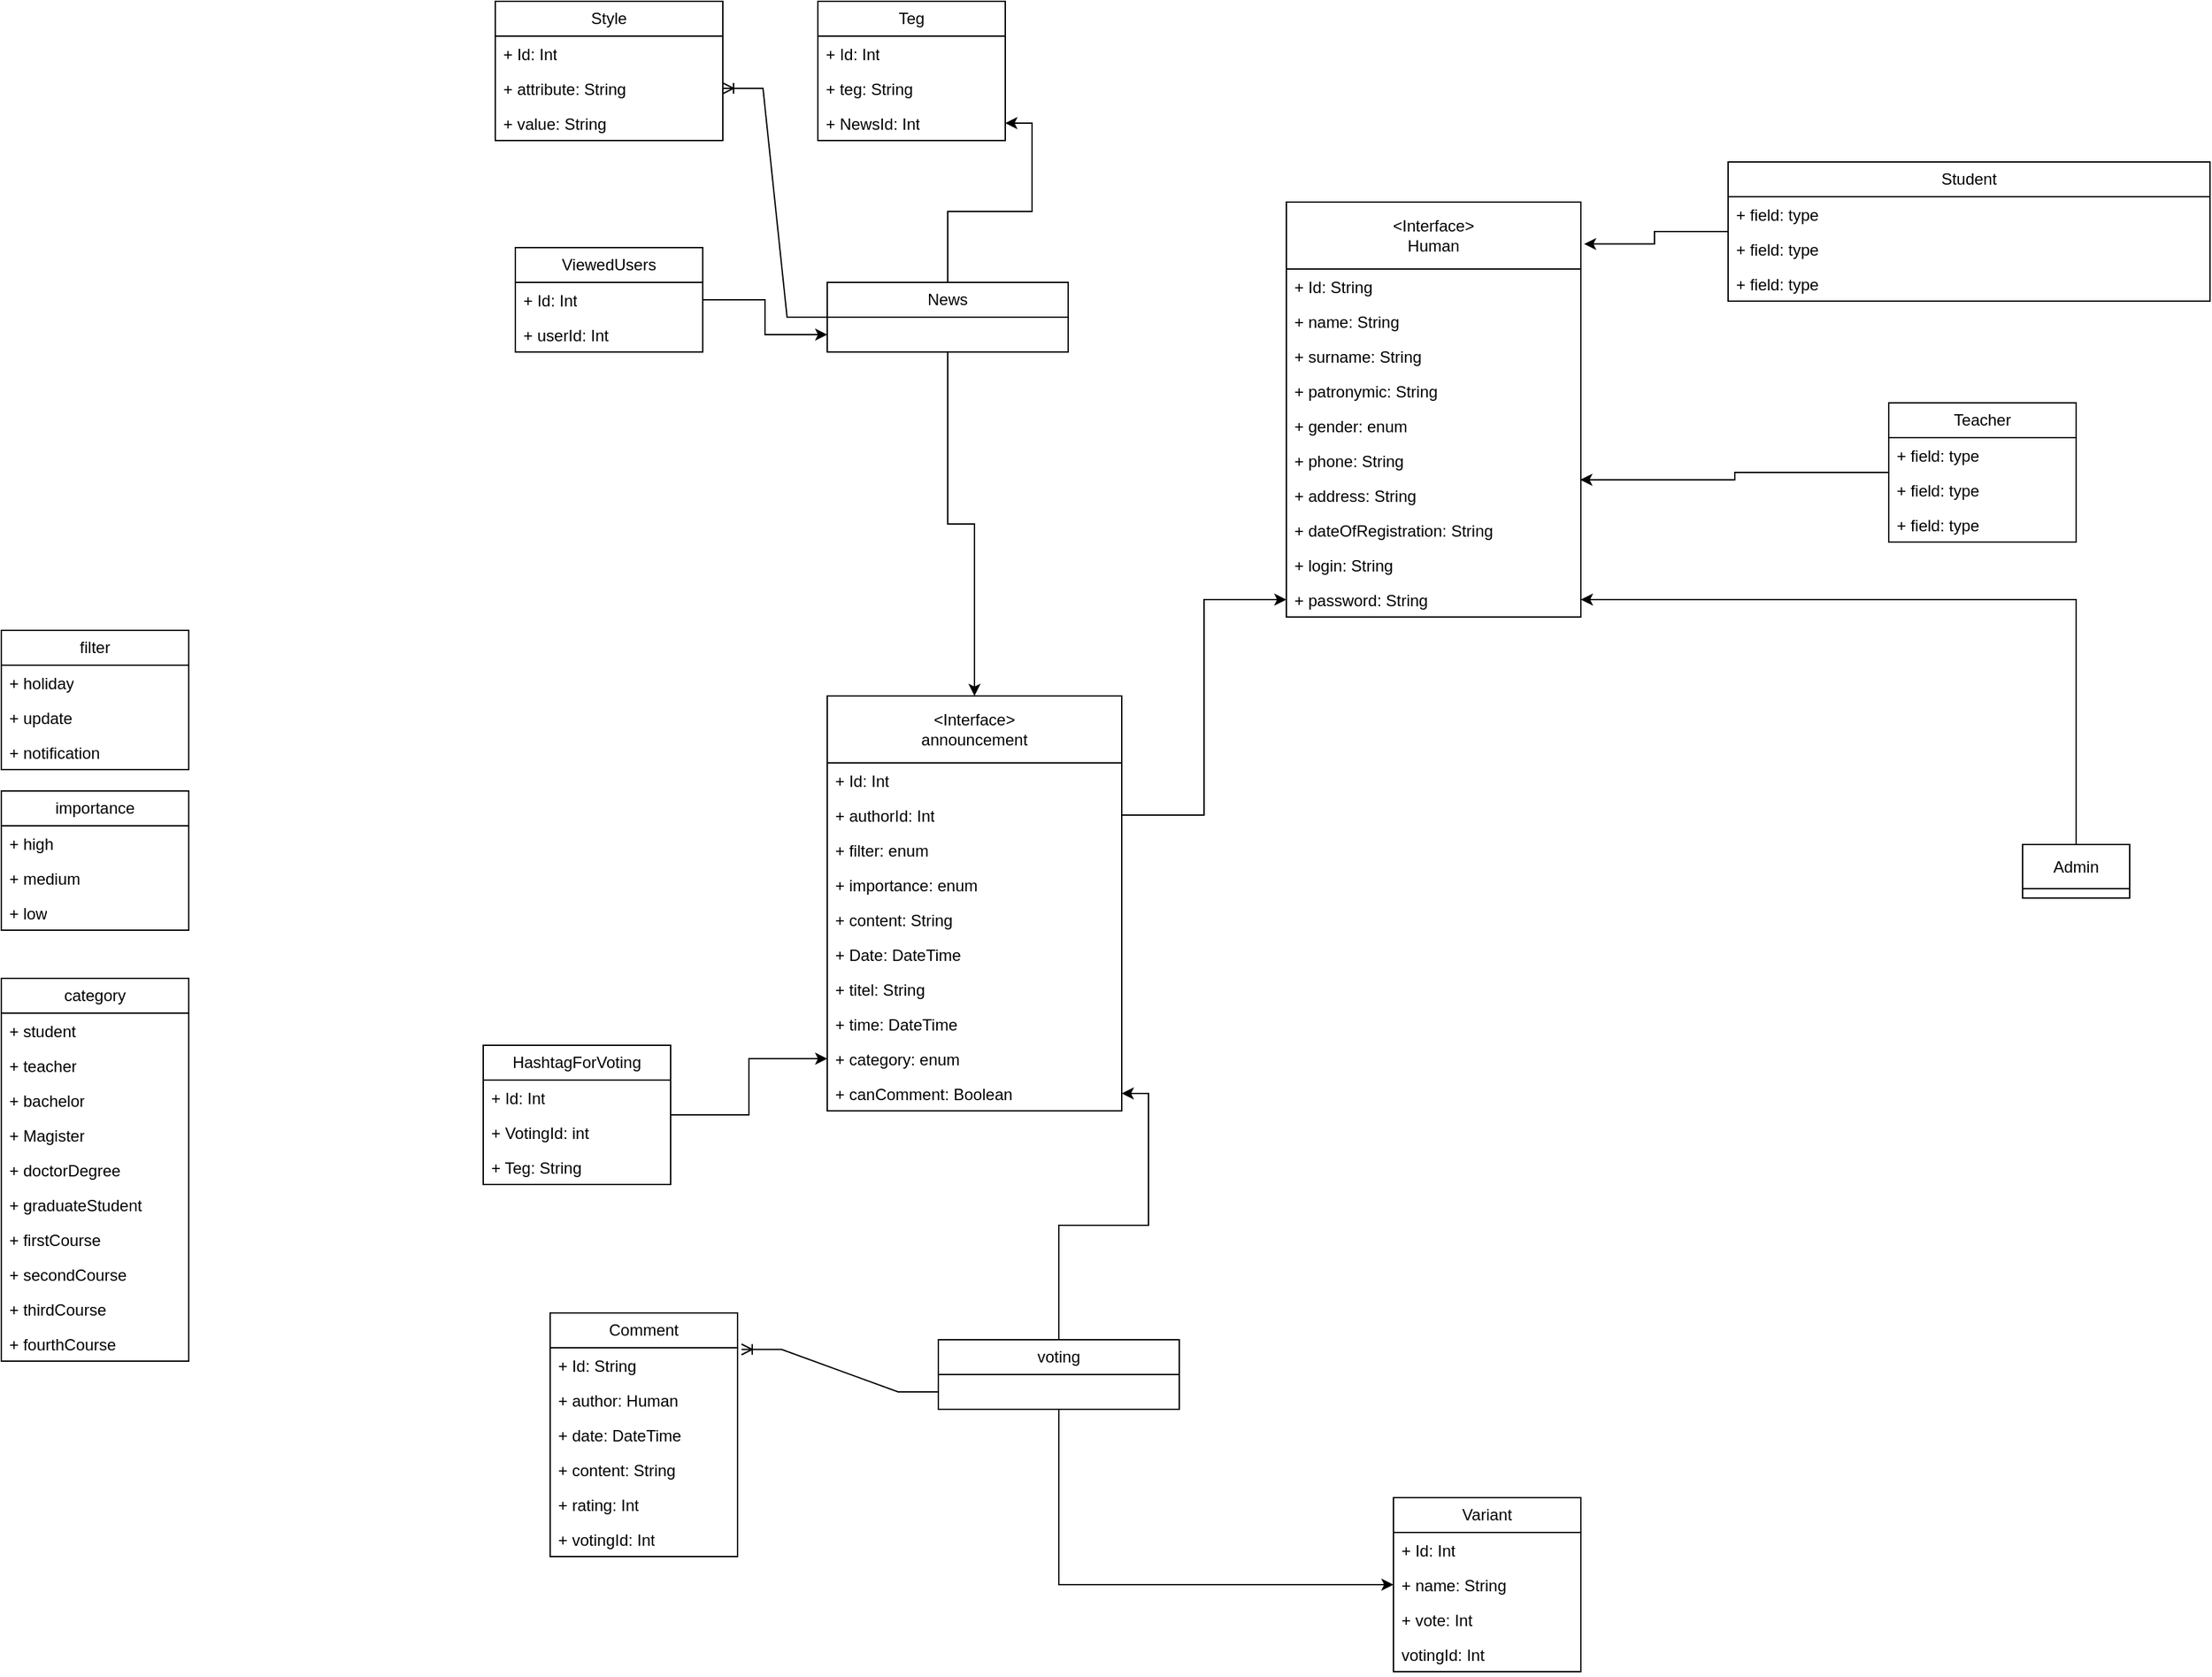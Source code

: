 <mxfile version="22.1.4" type="device" pages="8">
  <diagram name="Страница — 1" id="p0ZbPqRzu-ZDiYvB6K8E">
    <mxGraphModel dx="1242" dy="551" grid="1" gridSize="10" guides="1" tooltips="1" connect="1" arrows="1" fold="1" page="1" pageScale="1" pageWidth="827" pageHeight="1169" math="0" shadow="0">
      <root>
        <mxCell id="0" />
        <mxCell id="1" parent="0" />
        <mxCell id="NsB3RVvxjHB5799HbMjt-14" style="edgeStyle=orthogonalEdgeStyle;rounded=0;orthogonalLoop=1;jettySize=auto;html=1;" parent="1" source="U30elGaamQNf56UFzXlI-1" target="NsB3RVvxjHB5799HbMjt-2" edge="1">
          <mxGeometry relative="1" as="geometry" />
        </mxCell>
        <mxCell id="UOfeWUC0-1cCgNWrg1dB-6" value="" style="edgeStyle=orthogonalEdgeStyle;rounded=0;orthogonalLoop=1;jettySize=auto;html=1;" parent="1" source="U30elGaamQNf56UFzXlI-1" target="UOfeWUC0-1cCgNWrg1dB-4" edge="1">
          <mxGeometry relative="1" as="geometry" />
        </mxCell>
        <mxCell id="U30elGaamQNf56UFzXlI-1" value="News" style="swimlane;fontStyle=0;childLayout=stackLayout;horizontal=1;startSize=26;fillColor=none;horizontalStack=0;resizeParent=1;resizeParentMax=0;resizeLast=0;collapsible=1;marginBottom=0;whiteSpace=wrap;html=1;" parent="1" vertex="1">
          <mxGeometry x="647" y="550" width="180" height="52" as="geometry" />
        </mxCell>
        <mxCell id="U30elGaamQNf56UFzXlI-23" value="Style" style="swimlane;fontStyle=0;childLayout=stackLayout;horizontal=1;startSize=26;fillColor=none;horizontalStack=0;resizeParent=1;resizeParentMax=0;resizeLast=0;collapsible=1;marginBottom=0;whiteSpace=wrap;html=1;" parent="1" vertex="1">
          <mxGeometry x="399" y="340" width="170" height="104" as="geometry" />
        </mxCell>
        <mxCell id="mKu6vJonAAdIWV-ijK8Q-3" value="+ Id: Int" style="text;strokeColor=none;fillColor=none;align=left;verticalAlign=top;spacingLeft=4;spacingRight=4;overflow=hidden;rotatable=0;points=[[0,0.5],[1,0.5]];portConstraint=eastwest;whiteSpace=wrap;html=1;" parent="U30elGaamQNf56UFzXlI-23" vertex="1">
          <mxGeometry y="26" width="170" height="26" as="geometry" />
        </mxCell>
        <mxCell id="mKu6vJonAAdIWV-ijK8Q-2" value="+ attribute: String" style="text;strokeColor=none;fillColor=none;align=left;verticalAlign=top;spacingLeft=4;spacingRight=4;overflow=hidden;rotatable=0;points=[[0,0.5],[1,0.5]];portConstraint=eastwest;whiteSpace=wrap;html=1;" parent="U30elGaamQNf56UFzXlI-23" vertex="1">
          <mxGeometry y="52" width="170" height="26" as="geometry" />
        </mxCell>
        <mxCell id="mKu6vJonAAdIWV-ijK8Q-1" value="+ value: String" style="text;strokeColor=none;fillColor=none;align=left;verticalAlign=top;spacingLeft=4;spacingRight=4;overflow=hidden;rotatable=0;points=[[0,0.5],[1,0.5]];portConstraint=eastwest;whiteSpace=wrap;html=1;" parent="U30elGaamQNf56UFzXlI-23" vertex="1">
          <mxGeometry y="78" width="170" height="26" as="geometry" />
        </mxCell>
        <mxCell id="U30elGaamQNf56UFzXlI-30" value="voting" style="swimlane;fontStyle=0;childLayout=stackLayout;horizontal=1;startSize=26;fillColor=none;horizontalStack=0;resizeParent=1;resizeParentMax=0;resizeLast=0;collapsible=1;marginBottom=0;whiteSpace=wrap;html=1;" parent="1" vertex="1">
          <mxGeometry x="730" y="1340" width="180" height="52" as="geometry" />
        </mxCell>
        <mxCell id="BcZ-qkBhHduxQc6saGqS-1" value="filter" style="swimlane;fontStyle=0;childLayout=stackLayout;horizontal=1;startSize=26;fillColor=none;horizontalStack=0;resizeParent=1;resizeParentMax=0;resizeLast=0;collapsible=1;marginBottom=0;whiteSpace=wrap;html=1;" parent="1" vertex="1">
          <mxGeometry x="30" y="810" width="140" height="104" as="geometry" />
        </mxCell>
        <mxCell id="BcZ-qkBhHduxQc6saGqS-2" value="+&amp;nbsp;holiday" style="text;strokeColor=none;fillColor=none;align=left;verticalAlign=top;spacingLeft=4;spacingRight=4;overflow=hidden;rotatable=0;points=[[0,0.5],[1,0.5]];portConstraint=eastwest;whiteSpace=wrap;html=1;" parent="BcZ-qkBhHduxQc6saGqS-1" vertex="1">
          <mxGeometry y="26" width="140" height="26" as="geometry" />
        </mxCell>
        <mxCell id="BcZ-qkBhHduxQc6saGqS-3" value="+ update" style="text;strokeColor=none;fillColor=none;align=left;verticalAlign=top;spacingLeft=4;spacingRight=4;overflow=hidden;rotatable=0;points=[[0,0.5],[1,0.5]];portConstraint=eastwest;whiteSpace=wrap;html=1;" parent="BcZ-qkBhHduxQc6saGqS-1" vertex="1">
          <mxGeometry y="52" width="140" height="26" as="geometry" />
        </mxCell>
        <mxCell id="BcZ-qkBhHduxQc6saGqS-4" value="+&amp;nbsp;notification" style="text;strokeColor=none;fillColor=none;align=left;verticalAlign=top;spacingLeft=4;spacingRight=4;overflow=hidden;rotatable=0;points=[[0,0.5],[1,0.5]];portConstraint=eastwest;whiteSpace=wrap;html=1;" parent="BcZ-qkBhHduxQc6saGqS-1" vertex="1">
          <mxGeometry y="78" width="140" height="26" as="geometry" />
        </mxCell>
        <mxCell id="BcZ-qkBhHduxQc6saGqS-34" value="&amp;lt;Interface&amp;gt;&lt;br&gt;Human" style="swimlane;fontStyle=0;childLayout=stackLayout;horizontal=1;startSize=50;fillColor=none;horizontalStack=0;resizeParent=1;resizeParentMax=0;resizeLast=0;collapsible=1;marginBottom=0;whiteSpace=wrap;html=1;" parent="1" vertex="1">
          <mxGeometry x="990" y="490" width="220" height="310" as="geometry">
            <mxRectangle x="630" y="-70" width="80" height="60" as="alternateBounds" />
          </mxGeometry>
        </mxCell>
        <mxCell id="BcZ-qkBhHduxQc6saGqS-35" value="+&amp;nbsp;Id: String" style="text;strokeColor=none;fillColor=none;align=left;verticalAlign=top;spacingLeft=4;spacingRight=4;overflow=hidden;rotatable=0;points=[[0,0.5],[1,0.5]];portConstraint=eastwest;whiteSpace=wrap;html=1;" parent="BcZ-qkBhHduxQc6saGqS-34" vertex="1">
          <mxGeometry y="50" width="220" height="26" as="geometry" />
        </mxCell>
        <mxCell id="BcZ-qkBhHduxQc6saGqS-36" value="+ name: String" style="text;strokeColor=none;fillColor=none;align=left;verticalAlign=top;spacingLeft=4;spacingRight=4;overflow=hidden;rotatable=0;points=[[0,0.5],[1,0.5]];portConstraint=eastwest;whiteSpace=wrap;html=1;" parent="BcZ-qkBhHduxQc6saGqS-34" vertex="1">
          <mxGeometry y="76" width="220" height="26" as="geometry" />
        </mxCell>
        <mxCell id="BcZ-qkBhHduxQc6saGqS-44" value="+&amp;nbsp;surname: String" style="text;strokeColor=none;fillColor=none;align=left;verticalAlign=top;spacingLeft=4;spacingRight=4;overflow=hidden;rotatable=0;points=[[0,0.5],[1,0.5]];portConstraint=eastwest;whiteSpace=wrap;html=1;" parent="BcZ-qkBhHduxQc6saGqS-34" vertex="1">
          <mxGeometry y="102" width="220" height="26" as="geometry" />
        </mxCell>
        <mxCell id="BcZ-qkBhHduxQc6saGqS-43" value="+&amp;nbsp;patronymic: String" style="text;strokeColor=none;fillColor=none;align=left;verticalAlign=top;spacingLeft=4;spacingRight=4;overflow=hidden;rotatable=0;points=[[0,0.5],[1,0.5]];portConstraint=eastwest;whiteSpace=wrap;html=1;" parent="BcZ-qkBhHduxQc6saGqS-34" vertex="1">
          <mxGeometry y="128" width="220" height="26" as="geometry" />
        </mxCell>
        <mxCell id="BcZ-qkBhHduxQc6saGqS-45" value="+&amp;nbsp;gender: enum" style="text;strokeColor=none;fillColor=none;align=left;verticalAlign=top;spacingLeft=4;spacingRight=4;overflow=hidden;rotatable=0;points=[[0,0.5],[1,0.5]];portConstraint=eastwest;whiteSpace=wrap;html=1;" parent="BcZ-qkBhHduxQc6saGqS-34" vertex="1">
          <mxGeometry y="154" width="220" height="26" as="geometry" />
        </mxCell>
        <mxCell id="BcZ-qkBhHduxQc6saGqS-37" value="+ phone: String" style="text;strokeColor=none;fillColor=none;align=left;verticalAlign=top;spacingLeft=4;spacingRight=4;overflow=hidden;rotatable=0;points=[[0,0.5],[1,0.5]];portConstraint=eastwest;whiteSpace=wrap;html=1;" parent="BcZ-qkBhHduxQc6saGqS-34" vertex="1">
          <mxGeometry y="180" width="220" height="26" as="geometry" />
        </mxCell>
        <mxCell id="BcZ-qkBhHduxQc6saGqS-38" value="+ address: String" style="text;strokeColor=none;fillColor=none;align=left;verticalAlign=top;spacingLeft=4;spacingRight=4;overflow=hidden;rotatable=0;points=[[0,0.5],[1,0.5]];portConstraint=eastwest;whiteSpace=wrap;html=1;" parent="BcZ-qkBhHduxQc6saGqS-34" vertex="1">
          <mxGeometry y="206" width="220" height="26" as="geometry" />
        </mxCell>
        <mxCell id="BcZ-qkBhHduxQc6saGqS-39" value="+&amp;nbsp;dateOfRegistration: String" style="text;strokeColor=none;fillColor=none;align=left;verticalAlign=top;spacingLeft=4;spacingRight=4;overflow=hidden;rotatable=0;points=[[0,0.5],[1,0.5]];portConstraint=eastwest;whiteSpace=wrap;html=1;" parent="BcZ-qkBhHduxQc6saGqS-34" vertex="1">
          <mxGeometry y="232" width="220" height="26" as="geometry" />
        </mxCell>
        <mxCell id="BcZ-qkBhHduxQc6saGqS-41" value="+ login: String" style="text;strokeColor=none;fillColor=none;align=left;verticalAlign=top;spacingLeft=4;spacingRight=4;overflow=hidden;rotatable=0;points=[[0,0.5],[1,0.5]];portConstraint=eastwest;whiteSpace=wrap;html=1;" parent="BcZ-qkBhHduxQc6saGqS-34" vertex="1">
          <mxGeometry y="258" width="220" height="26" as="geometry" />
        </mxCell>
        <mxCell id="BcZ-qkBhHduxQc6saGqS-42" value="+ password: String" style="text;strokeColor=none;fillColor=none;align=left;verticalAlign=top;spacingLeft=4;spacingRight=4;overflow=hidden;rotatable=0;points=[[0,0.5],[1,0.5]];portConstraint=eastwest;whiteSpace=wrap;html=1;" parent="BcZ-qkBhHduxQc6saGqS-34" vertex="1">
          <mxGeometry y="284" width="220" height="26" as="geometry" />
        </mxCell>
        <mxCell id="BcZ-qkBhHduxQc6saGqS-118" value="Student" style="swimlane;fontStyle=0;childLayout=stackLayout;horizontal=1;startSize=26;fillColor=none;horizontalStack=0;resizeParent=1;resizeParentMax=0;resizeLast=0;collapsible=1;marginBottom=0;whiteSpace=wrap;html=1;" parent="1" vertex="1">
          <mxGeometry x="1320" y="460" width="360" height="104" as="geometry">
            <mxRectangle x="1430" y="500" width="80" height="30" as="alternateBounds" />
          </mxGeometry>
        </mxCell>
        <mxCell id="BcZ-qkBhHduxQc6saGqS-119" value="+ field: type" style="text;strokeColor=none;fillColor=none;align=left;verticalAlign=top;spacingLeft=4;spacingRight=4;overflow=hidden;rotatable=0;points=[[0,0.5],[1,0.5]];portConstraint=eastwest;whiteSpace=wrap;html=1;" parent="BcZ-qkBhHduxQc6saGqS-118" vertex="1">
          <mxGeometry y="26" width="360" height="26" as="geometry" />
        </mxCell>
        <mxCell id="BcZ-qkBhHduxQc6saGqS-120" value="+ field: type" style="text;strokeColor=none;fillColor=none;align=left;verticalAlign=top;spacingLeft=4;spacingRight=4;overflow=hidden;rotatable=0;points=[[0,0.5],[1,0.5]];portConstraint=eastwest;whiteSpace=wrap;html=1;" parent="BcZ-qkBhHduxQc6saGqS-118" vertex="1">
          <mxGeometry y="52" width="360" height="26" as="geometry" />
        </mxCell>
        <mxCell id="BcZ-qkBhHduxQc6saGqS-121" value="+ field: type" style="text;strokeColor=none;fillColor=none;align=left;verticalAlign=top;spacingLeft=4;spacingRight=4;overflow=hidden;rotatable=0;points=[[0,0.5],[1,0.5]];portConstraint=eastwest;whiteSpace=wrap;html=1;" parent="BcZ-qkBhHduxQc6saGqS-118" vertex="1">
          <mxGeometry y="78" width="360" height="26" as="geometry" />
        </mxCell>
        <mxCell id="BcZ-qkBhHduxQc6saGqS-122" value="Teacher" style="swimlane;fontStyle=0;childLayout=stackLayout;horizontal=1;startSize=26;fillColor=none;horizontalStack=0;resizeParent=1;resizeParentMax=0;resizeLast=0;collapsible=1;marginBottom=0;whiteSpace=wrap;html=1;" parent="1" vertex="1">
          <mxGeometry x="1440" y="640" width="140" height="104" as="geometry">
            <mxRectangle x="1440" y="640" width="80" height="30" as="alternateBounds" />
          </mxGeometry>
        </mxCell>
        <mxCell id="BcZ-qkBhHduxQc6saGqS-123" value="+ field: type" style="text;strokeColor=none;fillColor=none;align=left;verticalAlign=top;spacingLeft=4;spacingRight=4;overflow=hidden;rotatable=0;points=[[0,0.5],[1,0.5]];portConstraint=eastwest;whiteSpace=wrap;html=1;" parent="BcZ-qkBhHduxQc6saGqS-122" vertex="1">
          <mxGeometry y="26" width="140" height="26" as="geometry" />
        </mxCell>
        <mxCell id="BcZ-qkBhHduxQc6saGqS-124" value="+ field: type" style="text;strokeColor=none;fillColor=none;align=left;verticalAlign=top;spacingLeft=4;spacingRight=4;overflow=hidden;rotatable=0;points=[[0,0.5],[1,0.5]];portConstraint=eastwest;whiteSpace=wrap;html=1;" parent="BcZ-qkBhHduxQc6saGqS-122" vertex="1">
          <mxGeometry y="52" width="140" height="26" as="geometry" />
        </mxCell>
        <mxCell id="BcZ-qkBhHduxQc6saGqS-125" value="+ field: type" style="text;strokeColor=none;fillColor=none;align=left;verticalAlign=top;spacingLeft=4;spacingRight=4;overflow=hidden;rotatable=0;points=[[0,0.5],[1,0.5]];portConstraint=eastwest;whiteSpace=wrap;html=1;" parent="BcZ-qkBhHduxQc6saGqS-122" vertex="1">
          <mxGeometry y="78" width="140" height="26" as="geometry" />
        </mxCell>
        <mxCell id="BcZ-qkBhHduxQc6saGqS-126" style="edgeStyle=orthogonalEdgeStyle;rounded=0;orthogonalLoop=1;jettySize=auto;html=1;entryX=1.011;entryY=0.101;entryDx=0;entryDy=0;entryPerimeter=0;" parent="1" source="BcZ-qkBhHduxQc6saGqS-118" target="BcZ-qkBhHduxQc6saGqS-34" edge="1">
          <mxGeometry relative="1" as="geometry" />
        </mxCell>
        <mxCell id="BcZ-qkBhHduxQc6saGqS-127" style="edgeStyle=orthogonalEdgeStyle;rounded=0;orthogonalLoop=1;jettySize=auto;html=1;entryX=0.998;entryY=1.056;entryDx=0;entryDy=0;entryPerimeter=0;" parent="1" source="BcZ-qkBhHduxQc6saGqS-122" target="BcZ-qkBhHduxQc6saGqS-37" edge="1">
          <mxGeometry relative="1" as="geometry" />
        </mxCell>
        <mxCell id="BcZ-qkBhHduxQc6saGqS-128" value="Variant" style="swimlane;fontStyle=0;childLayout=stackLayout;horizontal=1;startSize=26;fillColor=none;horizontalStack=0;resizeParent=1;resizeParentMax=0;resizeLast=0;collapsible=1;marginBottom=0;whiteSpace=wrap;html=1;" parent="1" vertex="1">
          <mxGeometry x="1070" y="1458" width="140" height="130" as="geometry" />
        </mxCell>
        <mxCell id="UOfeWUC0-1cCgNWrg1dB-8" value="+ Id: Int" style="text;strokeColor=none;fillColor=none;align=left;verticalAlign=top;spacingLeft=4;spacingRight=4;overflow=hidden;rotatable=0;points=[[0,0.5],[1,0.5]];portConstraint=eastwest;whiteSpace=wrap;html=1;" parent="BcZ-qkBhHduxQc6saGqS-128" vertex="1">
          <mxGeometry y="26" width="140" height="26" as="geometry" />
        </mxCell>
        <mxCell id="BcZ-qkBhHduxQc6saGqS-129" value="+ name: String" style="text;strokeColor=none;fillColor=none;align=left;verticalAlign=top;spacingLeft=4;spacingRight=4;overflow=hidden;rotatable=0;points=[[0,0.5],[1,0.5]];portConstraint=eastwest;whiteSpace=wrap;html=1;" parent="BcZ-qkBhHduxQc6saGqS-128" vertex="1">
          <mxGeometry y="52" width="140" height="26" as="geometry" />
        </mxCell>
        <mxCell id="BcZ-qkBhHduxQc6saGqS-130" value="+ vote: Int" style="text;strokeColor=none;fillColor=none;align=left;verticalAlign=top;spacingLeft=4;spacingRight=4;overflow=hidden;rotatable=0;points=[[0,0.5],[1,0.5]];portConstraint=eastwest;whiteSpace=wrap;html=1;" parent="BcZ-qkBhHduxQc6saGqS-128" vertex="1">
          <mxGeometry y="78" width="140" height="26" as="geometry" />
        </mxCell>
        <mxCell id="UOfeWUC0-1cCgNWrg1dB-9" value="votingId: Int" style="text;strokeColor=none;fillColor=none;align=left;verticalAlign=top;spacingLeft=4;spacingRight=4;overflow=hidden;rotatable=0;points=[[0,0.5],[1,0.5]];portConstraint=eastwest;whiteSpace=wrap;html=1;" parent="BcZ-qkBhHduxQc6saGqS-128" vertex="1">
          <mxGeometry y="104" width="140" height="26" as="geometry" />
        </mxCell>
        <mxCell id="BcZ-qkBhHduxQc6saGqS-134" style="edgeStyle=orthogonalEdgeStyle;rounded=0;orthogonalLoop=1;jettySize=auto;html=1;entryX=0;entryY=0.5;entryDx=0;entryDy=0;exitX=0.5;exitY=1;exitDx=0;exitDy=0;" parent="1" source="U30elGaamQNf56UFzXlI-30" target="BcZ-qkBhHduxQc6saGqS-129" edge="1">
          <mxGeometry relative="1" as="geometry">
            <mxPoint x="910" y="1379" as="sourcePoint" />
          </mxGeometry>
        </mxCell>
        <mxCell id="BcZ-qkBhHduxQc6saGqS-153" style="edgeStyle=orthogonalEdgeStyle;rounded=0;orthogonalLoop=1;jettySize=auto;html=1;entryX=1;entryY=0.5;entryDx=0;entryDy=0;" parent="1" source="BcZ-qkBhHduxQc6saGqS-135" target="BcZ-qkBhHduxQc6saGqS-42" edge="1">
          <mxGeometry relative="1" as="geometry" />
        </mxCell>
        <mxCell id="BcZ-qkBhHduxQc6saGqS-135" value="Admin" style="swimlane;fontStyle=0;childLayout=stackLayout;horizontal=1;startSize=33;fillColor=none;horizontalStack=0;resizeParent=1;resizeParentMax=0;resizeLast=0;collapsible=1;marginBottom=0;whiteSpace=wrap;html=1;" parent="1" vertex="1" collapsed="1">
          <mxGeometry x="1540" y="970" width="80" height="40" as="geometry">
            <mxRectangle x="1540" y="970" width="220" height="59" as="alternateBounds" />
          </mxGeometry>
        </mxCell>
        <mxCell id="NsB3RVvxjHB5799HbMjt-1" value="+&amp;nbsp;announcement" style="text;strokeColor=none;fillColor=none;align=left;verticalAlign=top;spacingLeft=4;spacingRight=4;overflow=hidden;rotatable=0;points=[[0,0.5],[1,0.5]];portConstraint=eastwest;whiteSpace=wrap;html=1;" parent="BcZ-qkBhHduxQc6saGqS-135" vertex="1">
          <mxGeometry y="33" width="220" height="26" as="geometry" />
        </mxCell>
        <mxCell id="U30elGaamQNf56UFzXlI-14" value="Comment" style="swimlane;fontStyle=0;childLayout=stackLayout;horizontal=1;startSize=26;fillColor=none;horizontalStack=0;resizeParent=1;resizeParentMax=0;resizeLast=0;collapsible=1;marginBottom=0;whiteSpace=wrap;html=1;" parent="1" vertex="1">
          <mxGeometry x="440" y="1320" width="140" height="182" as="geometry" />
        </mxCell>
        <mxCell id="U30elGaamQNf56UFzXlI-15" value="+ Id: String" style="text;strokeColor=none;fillColor=none;align=left;verticalAlign=top;spacingLeft=4;spacingRight=4;overflow=hidden;rotatable=0;points=[[0,0.5],[1,0.5]];portConstraint=eastwest;whiteSpace=wrap;html=1;" parent="U30elGaamQNf56UFzXlI-14" vertex="1">
          <mxGeometry y="26" width="140" height="26" as="geometry" />
        </mxCell>
        <mxCell id="U30elGaamQNf56UFzXlI-16" value="+ author: Human" style="text;strokeColor=none;fillColor=none;align=left;verticalAlign=top;spacingLeft=4;spacingRight=4;overflow=hidden;rotatable=0;points=[[0,0.5],[1,0.5]];portConstraint=eastwest;whiteSpace=wrap;html=1;" parent="U30elGaamQNf56UFzXlI-14" vertex="1">
          <mxGeometry y="52" width="140" height="26" as="geometry" />
        </mxCell>
        <mxCell id="U30elGaamQNf56UFzXlI-17" value="+ date: DateTime" style="text;strokeColor=none;fillColor=none;align=left;verticalAlign=top;spacingLeft=4;spacingRight=4;overflow=hidden;rotatable=0;points=[[0,0.5],[1,0.5]];portConstraint=eastwest;whiteSpace=wrap;html=1;" parent="U30elGaamQNf56UFzXlI-14" vertex="1">
          <mxGeometry y="78" width="140" height="26" as="geometry" />
        </mxCell>
        <mxCell id="U30elGaamQNf56UFzXlI-21" value="+ content: String" style="text;strokeColor=none;fillColor=none;align=left;verticalAlign=top;spacingLeft=4;spacingRight=4;overflow=hidden;rotatable=0;points=[[0,0.5],[1,0.5]];portConstraint=eastwest;whiteSpace=wrap;html=1;" parent="U30elGaamQNf56UFzXlI-14" vertex="1">
          <mxGeometry y="104" width="140" height="26" as="geometry" />
        </mxCell>
        <mxCell id="U30elGaamQNf56UFzXlI-22" value="+ rating: Int" style="text;strokeColor=none;fillColor=none;align=left;verticalAlign=top;spacingLeft=4;spacingRight=4;overflow=hidden;rotatable=0;points=[[0,0.5],[1,0.5]];portConstraint=eastwest;whiteSpace=wrap;html=1;" parent="U30elGaamQNf56UFzXlI-14" vertex="1">
          <mxGeometry y="130" width="140" height="26" as="geometry" />
        </mxCell>
        <mxCell id="UOfeWUC0-1cCgNWrg1dB-10" value="+ votingId: Int" style="text;strokeColor=none;fillColor=none;align=left;verticalAlign=top;spacingLeft=4;spacingRight=4;overflow=hidden;rotatable=0;points=[[0,0.5],[1,0.5]];portConstraint=eastwest;whiteSpace=wrap;html=1;" parent="U30elGaamQNf56UFzXlI-14" vertex="1">
          <mxGeometry y="156" width="140" height="26" as="geometry" />
        </mxCell>
        <mxCell id="NsB3RVvxjHB5799HbMjt-2" value="&amp;lt;Interface&amp;gt;&lt;br&gt;announcement" style="swimlane;fontStyle=0;childLayout=stackLayout;horizontal=1;startSize=50;fillColor=none;horizontalStack=0;resizeParent=1;resizeParentMax=0;resizeLast=0;collapsible=1;marginBottom=0;whiteSpace=wrap;html=1;" parent="1" vertex="1">
          <mxGeometry x="647" y="859" width="220" height="310" as="geometry">
            <mxRectangle x="630" y="-70" width="80" height="60" as="alternateBounds" />
          </mxGeometry>
        </mxCell>
        <mxCell id="U30elGaamQNf56UFzXlI-2" value="+ Id: Int" style="text;strokeColor=none;fillColor=none;align=left;verticalAlign=top;spacingLeft=4;spacingRight=4;overflow=hidden;rotatable=0;points=[[0,0.5],[1,0.5]];portConstraint=eastwest;whiteSpace=wrap;html=1;" parent="NsB3RVvxjHB5799HbMjt-2" vertex="1">
          <mxGeometry y="50" width="220" height="26" as="geometry" />
        </mxCell>
        <mxCell id="U30elGaamQNf56UFzXlI-20" value="+ authorId: Int" style="text;strokeColor=none;fillColor=none;align=left;verticalAlign=top;spacingLeft=4;spacingRight=4;overflow=hidden;rotatable=0;points=[[0,0.5],[1,0.5]];portConstraint=eastwest;whiteSpace=wrap;html=1;" parent="NsB3RVvxjHB5799HbMjt-2" vertex="1">
          <mxGeometry y="76" width="220" height="26" as="geometry" />
        </mxCell>
        <mxCell id="U30elGaamQNf56UFzXlI-3" value="+ filter: enum" style="text;strokeColor=none;fillColor=none;align=left;verticalAlign=top;spacingLeft=4;spacingRight=4;overflow=hidden;rotatable=0;points=[[0,0.5],[1,0.5]];portConstraint=eastwest;whiteSpace=wrap;html=1;" parent="NsB3RVvxjHB5799HbMjt-2" vertex="1">
          <mxGeometry y="102" width="220" height="26" as="geometry" />
        </mxCell>
        <mxCell id="U30elGaamQNf56UFzXlI-5" value="+ importance: enum" style="text;strokeColor=none;fillColor=none;align=left;verticalAlign=top;spacingLeft=4;spacingRight=4;overflow=hidden;rotatable=0;points=[[0,0.5],[1,0.5]];portConstraint=eastwest;whiteSpace=wrap;html=1;" parent="NsB3RVvxjHB5799HbMjt-2" vertex="1">
          <mxGeometry y="128" width="220" height="26" as="geometry" />
        </mxCell>
        <mxCell id="U30elGaamQNf56UFzXlI-7" value="+ content: String" style="text;strokeColor=none;fillColor=none;align=left;verticalAlign=top;spacingLeft=4;spacingRight=4;overflow=hidden;rotatable=0;points=[[0,0.5],[1,0.5]];portConstraint=eastwest;whiteSpace=wrap;html=1;" parent="NsB3RVvxjHB5799HbMjt-2" vertex="1">
          <mxGeometry y="154" width="220" height="26" as="geometry" />
        </mxCell>
        <mxCell id="U30elGaamQNf56UFzXlI-4" value="+ Date: DateTime" style="text;strokeColor=none;fillColor=none;align=left;verticalAlign=top;spacingLeft=4;spacingRight=4;overflow=hidden;rotatable=0;points=[[0,0.5],[1,0.5]];portConstraint=eastwest;whiteSpace=wrap;html=1;" parent="NsB3RVvxjHB5799HbMjt-2" vertex="1">
          <mxGeometry y="180" width="220" height="26" as="geometry" />
        </mxCell>
        <mxCell id="U30elGaamQNf56UFzXlI-6" value="+ titel: String" style="text;strokeColor=none;fillColor=none;align=left;verticalAlign=top;spacingLeft=4;spacingRight=4;overflow=hidden;rotatable=0;points=[[0,0.5],[1,0.5]];portConstraint=eastwest;whiteSpace=wrap;html=1;" parent="NsB3RVvxjHB5799HbMjt-2" vertex="1">
          <mxGeometry y="206" width="220" height="26" as="geometry" />
        </mxCell>
        <mxCell id="U30elGaamQNf56UFzXlI-10" value="+ time: DateTime" style="text;strokeColor=none;fillColor=none;align=left;verticalAlign=top;spacingLeft=4;spacingRight=4;overflow=hidden;rotatable=0;points=[[0,0.5],[1,0.5]];portConstraint=eastwest;whiteSpace=wrap;html=1;" parent="NsB3RVvxjHB5799HbMjt-2" vertex="1">
          <mxGeometry y="232" width="220" height="26" as="geometry" />
        </mxCell>
        <mxCell id="U30elGaamQNf56UFzXlI-11" value="+ category: enum" style="text;strokeColor=none;fillColor=none;align=left;verticalAlign=top;spacingLeft=4;spacingRight=4;overflow=hidden;rotatable=0;points=[[0,0.5],[1,0.5]];portConstraint=eastwest;whiteSpace=wrap;html=1;" parent="NsB3RVvxjHB5799HbMjt-2" vertex="1">
          <mxGeometry y="258" width="220" height="26" as="geometry" />
        </mxCell>
        <mxCell id="U30elGaamQNf56UFzXlI-12" value="+ canComment: Boolean" style="text;strokeColor=none;fillColor=none;align=left;verticalAlign=top;spacingLeft=4;spacingRight=4;overflow=hidden;rotatable=0;points=[[0,0.5],[1,0.5]];portConstraint=eastwest;whiteSpace=wrap;html=1;" parent="NsB3RVvxjHB5799HbMjt-2" vertex="1">
          <mxGeometry y="284" width="220" height="26" as="geometry" />
        </mxCell>
        <mxCell id="BcZ-qkBhHduxQc6saGqS-6" value="importance" style="swimlane;fontStyle=0;childLayout=stackLayout;horizontal=1;startSize=26;fillColor=none;horizontalStack=0;resizeParent=1;resizeParentMax=0;resizeLast=0;collapsible=1;marginBottom=0;whiteSpace=wrap;html=1;" parent="1" vertex="1">
          <mxGeometry x="30" y="930" width="140" height="104" as="geometry" />
        </mxCell>
        <mxCell id="BcZ-qkBhHduxQc6saGqS-7" value="+&amp;nbsp;high" style="text;strokeColor=none;fillColor=none;align=left;verticalAlign=top;spacingLeft=4;spacingRight=4;overflow=hidden;rotatable=0;points=[[0,0.5],[1,0.5]];portConstraint=eastwest;whiteSpace=wrap;html=1;" parent="BcZ-qkBhHduxQc6saGqS-6" vertex="1">
          <mxGeometry y="26" width="140" height="26" as="geometry" />
        </mxCell>
        <mxCell id="BcZ-qkBhHduxQc6saGqS-8" value="+ medium" style="text;strokeColor=none;fillColor=none;align=left;verticalAlign=top;spacingLeft=4;spacingRight=4;overflow=hidden;rotatable=0;points=[[0,0.5],[1,0.5]];portConstraint=eastwest;whiteSpace=wrap;html=1;" parent="BcZ-qkBhHduxQc6saGqS-6" vertex="1">
          <mxGeometry y="52" width="140" height="26" as="geometry" />
        </mxCell>
        <mxCell id="BcZ-qkBhHduxQc6saGqS-9" value="+&amp;nbsp;low" style="text;strokeColor=none;fillColor=none;align=left;verticalAlign=top;spacingLeft=4;spacingRight=4;overflow=hidden;rotatable=0;points=[[0,0.5],[1,0.5]];portConstraint=eastwest;whiteSpace=wrap;html=1;" parent="BcZ-qkBhHduxQc6saGqS-6" vertex="1">
          <mxGeometry y="78" width="140" height="26" as="geometry" />
        </mxCell>
        <mxCell id="BcZ-qkBhHduxQc6saGqS-12" value="category" style="swimlane;fontStyle=0;childLayout=stackLayout;horizontal=1;startSize=26;fillColor=none;horizontalStack=0;resizeParent=1;resizeParentMax=0;resizeLast=0;collapsible=1;marginBottom=0;whiteSpace=wrap;html=1;" parent="1" vertex="1">
          <mxGeometry x="30" y="1070" width="140" height="286" as="geometry" />
        </mxCell>
        <mxCell id="BcZ-qkBhHduxQc6saGqS-13" value="+&amp;nbsp;student" style="text;strokeColor=none;fillColor=none;align=left;verticalAlign=top;spacingLeft=4;spacingRight=4;overflow=hidden;rotatable=0;points=[[0,0.5],[1,0.5]];portConstraint=eastwest;whiteSpace=wrap;html=1;" parent="BcZ-qkBhHduxQc6saGqS-12" vertex="1">
          <mxGeometry y="26" width="140" height="26" as="geometry" />
        </mxCell>
        <mxCell id="BcZ-qkBhHduxQc6saGqS-14" value="+ teacher" style="text;strokeColor=none;fillColor=none;align=left;verticalAlign=top;spacingLeft=4;spacingRight=4;overflow=hidden;rotatable=0;points=[[0,0.5],[1,0.5]];portConstraint=eastwest;whiteSpace=wrap;html=1;" parent="BcZ-qkBhHduxQc6saGqS-12" vertex="1">
          <mxGeometry y="52" width="140" height="26" as="geometry" />
        </mxCell>
        <mxCell id="BcZ-qkBhHduxQc6saGqS-15" value="+&amp;nbsp;bachelor" style="text;strokeColor=none;fillColor=none;align=left;verticalAlign=top;spacingLeft=4;spacingRight=4;overflow=hidden;rotatable=0;points=[[0,0.5],[1,0.5]];portConstraint=eastwest;whiteSpace=wrap;html=1;" parent="BcZ-qkBhHduxQc6saGqS-12" vertex="1">
          <mxGeometry y="78" width="140" height="26" as="geometry" />
        </mxCell>
        <mxCell id="BcZ-qkBhHduxQc6saGqS-17" value="+&amp;nbsp;Magister" style="text;strokeColor=none;fillColor=none;align=left;verticalAlign=top;spacingLeft=4;spacingRight=4;overflow=hidden;rotatable=0;points=[[0,0.5],[1,0.5]];portConstraint=eastwest;whiteSpace=wrap;html=1;" parent="BcZ-qkBhHduxQc6saGqS-12" vertex="1">
          <mxGeometry y="104" width="140" height="26" as="geometry" />
        </mxCell>
        <mxCell id="BcZ-qkBhHduxQc6saGqS-18" value="+&amp;nbsp;doctorDegree" style="text;strokeColor=none;fillColor=none;align=left;verticalAlign=top;spacingLeft=4;spacingRight=4;overflow=hidden;rotatable=0;points=[[0,0.5],[1,0.5]];portConstraint=eastwest;whiteSpace=wrap;html=1;" parent="BcZ-qkBhHduxQc6saGqS-12" vertex="1">
          <mxGeometry y="130" width="140" height="26" as="geometry" />
        </mxCell>
        <mxCell id="BcZ-qkBhHduxQc6saGqS-19" value="+&amp;nbsp;graduateStudent" style="text;strokeColor=none;fillColor=none;align=left;verticalAlign=top;spacingLeft=4;spacingRight=4;overflow=hidden;rotatable=0;points=[[0,0.5],[1,0.5]];portConstraint=eastwest;whiteSpace=wrap;html=1;" parent="BcZ-qkBhHduxQc6saGqS-12" vertex="1">
          <mxGeometry y="156" width="140" height="26" as="geometry" />
        </mxCell>
        <mxCell id="BcZ-qkBhHduxQc6saGqS-20" value="+&amp;nbsp;firstСourse&lt;span style=&quot;white-space: pre;&quot;&gt;&#x9;&lt;/span&gt;" style="text;strokeColor=none;fillColor=none;align=left;verticalAlign=top;spacingLeft=4;spacingRight=4;overflow=hidden;rotatable=0;points=[[0,0.5],[1,0.5]];portConstraint=eastwest;whiteSpace=wrap;html=1;" parent="BcZ-qkBhHduxQc6saGqS-12" vertex="1">
          <mxGeometry y="182" width="140" height="26" as="geometry" />
        </mxCell>
        <mxCell id="BcZ-qkBhHduxQc6saGqS-21" value="+&amp;nbsp;secondСourse" style="text;strokeColor=none;fillColor=none;align=left;verticalAlign=top;spacingLeft=4;spacingRight=4;overflow=hidden;rotatable=0;points=[[0,0.5],[1,0.5]];portConstraint=eastwest;whiteSpace=wrap;html=1;" parent="BcZ-qkBhHduxQc6saGqS-12" vertex="1">
          <mxGeometry y="208" width="140" height="26" as="geometry" />
        </mxCell>
        <mxCell id="BcZ-qkBhHduxQc6saGqS-22" value="+&amp;nbsp;thirdСourse" style="text;strokeColor=none;fillColor=none;align=left;verticalAlign=top;spacingLeft=4;spacingRight=4;overflow=hidden;rotatable=0;points=[[0,0.5],[1,0.5]];portConstraint=eastwest;whiteSpace=wrap;html=1;" parent="BcZ-qkBhHduxQc6saGqS-12" vertex="1">
          <mxGeometry y="234" width="140" height="26" as="geometry" />
        </mxCell>
        <mxCell id="BcZ-qkBhHduxQc6saGqS-23" value="+&amp;nbsp;fourthСourse" style="text;strokeColor=none;fillColor=none;align=left;verticalAlign=top;spacingLeft=4;spacingRight=4;overflow=hidden;rotatable=0;points=[[0,0.5],[1,0.5]];portConstraint=eastwest;whiteSpace=wrap;html=1;" parent="BcZ-qkBhHduxQc6saGqS-12" vertex="1">
          <mxGeometry y="260" width="140" height="26" as="geometry" />
        </mxCell>
        <mxCell id="NsB3RVvxjHB5799HbMjt-15" style="edgeStyle=orthogonalEdgeStyle;rounded=0;orthogonalLoop=1;jettySize=auto;html=1;entryX=1;entryY=0.5;entryDx=0;entryDy=0;" parent="1" source="U30elGaamQNf56UFzXlI-30" target="U30elGaamQNf56UFzXlI-12" edge="1">
          <mxGeometry relative="1" as="geometry">
            <mxPoint x="867" y="1182.0" as="targetPoint" />
          </mxGeometry>
        </mxCell>
        <mxCell id="WqVtgIqWtPfUMkOxfzaf-1" value="" style="edgeStyle=entityRelationEdgeStyle;fontSize=12;html=1;endArrow=ERoneToMany;rounded=0;entryX=1;entryY=0.5;entryDx=0;entryDy=0;exitX=0;exitY=0.5;exitDx=0;exitDy=0;" parent="1" source="U30elGaamQNf56UFzXlI-1" target="mKu6vJonAAdIWV-ijK8Q-2" edge="1">
          <mxGeometry width="100" height="100" relative="1" as="geometry">
            <mxPoint x="647" y="589.0" as="sourcePoint" />
            <mxPoint x="556.04" y="341.242" as="targetPoint" />
            <Array as="points">
              <mxPoint x="570" y="400" />
            </Array>
          </mxGeometry>
        </mxCell>
        <mxCell id="WqVtgIqWtPfUMkOxfzaf-2" value="" style="edgeStyle=entityRelationEdgeStyle;fontSize=12;html=1;endArrow=ERoneToMany;rounded=0;entryX=1.021;entryY=0.048;entryDx=0;entryDy=0;entryPerimeter=0;exitX=0;exitY=0.75;exitDx=0;exitDy=0;" parent="1" source="U30elGaamQNf56UFzXlI-30" target="U30elGaamQNf56UFzXlI-15" edge="1">
          <mxGeometry width="100" height="100" relative="1" as="geometry">
            <mxPoint x="647" y="1234.0" as="sourcePoint" />
            <mxPoint x="840" y="1260" as="targetPoint" />
          </mxGeometry>
        </mxCell>
        <mxCell id="UOfeWUC0-1cCgNWrg1dB-1" value="Teg" style="swimlane;fontStyle=0;childLayout=stackLayout;horizontal=1;startSize=26;fillColor=none;horizontalStack=0;resizeParent=1;resizeParentMax=0;resizeLast=0;collapsible=1;marginBottom=0;whiteSpace=wrap;html=1;" parent="1" vertex="1">
          <mxGeometry x="640" y="340" width="140" height="104" as="geometry" />
        </mxCell>
        <mxCell id="UOfeWUC0-1cCgNWrg1dB-2" value="+ Id: Int" style="text;strokeColor=none;fillColor=none;align=left;verticalAlign=top;spacingLeft=4;spacingRight=4;overflow=hidden;rotatable=0;points=[[0,0.5],[1,0.5]];portConstraint=eastwest;whiteSpace=wrap;html=1;" parent="UOfeWUC0-1cCgNWrg1dB-1" vertex="1">
          <mxGeometry y="26" width="140" height="26" as="geometry" />
        </mxCell>
        <mxCell id="UOfeWUC0-1cCgNWrg1dB-3" value="+ teg: String" style="text;strokeColor=none;fillColor=none;align=left;verticalAlign=top;spacingLeft=4;spacingRight=4;overflow=hidden;rotatable=0;points=[[0,0.5],[1,0.5]];portConstraint=eastwest;whiteSpace=wrap;html=1;" parent="UOfeWUC0-1cCgNWrg1dB-1" vertex="1">
          <mxGeometry y="52" width="140" height="26" as="geometry" />
        </mxCell>
        <mxCell id="UOfeWUC0-1cCgNWrg1dB-4" value="+ NewsId: Int" style="text;strokeColor=none;fillColor=none;align=left;verticalAlign=top;spacingLeft=4;spacingRight=4;overflow=hidden;rotatable=0;points=[[0,0.5],[1,0.5]];portConstraint=eastwest;whiteSpace=wrap;html=1;" parent="UOfeWUC0-1cCgNWrg1dB-1" vertex="1">
          <mxGeometry y="78" width="140" height="26" as="geometry" />
        </mxCell>
        <mxCell id="UOfeWUC0-1cCgNWrg1dB-11" style="edgeStyle=orthogonalEdgeStyle;rounded=0;orthogonalLoop=1;jettySize=auto;html=1;entryX=0;entryY=0.5;entryDx=0;entryDy=0;" parent="1" source="U30elGaamQNf56UFzXlI-20" target="BcZ-qkBhHduxQc6saGqS-42" edge="1">
          <mxGeometry relative="1" as="geometry" />
        </mxCell>
        <mxCell id="UOfeWUC0-1cCgNWrg1dB-28" style="edgeStyle=orthogonalEdgeStyle;rounded=0;orthogonalLoop=1;jettySize=auto;html=1;entryX=0;entryY=0.75;entryDx=0;entryDy=0;" parent="1" source="UOfeWUC0-1cCgNWrg1dB-22" target="U30elGaamQNf56UFzXlI-1" edge="1">
          <mxGeometry relative="1" as="geometry" />
        </mxCell>
        <mxCell id="UOfeWUC0-1cCgNWrg1dB-22" value="ViewedUsers" style="swimlane;fontStyle=0;childLayout=stackLayout;horizontal=1;startSize=26;fillColor=none;horizontalStack=0;resizeParent=1;resizeParentMax=0;resizeLast=0;collapsible=1;marginBottom=0;whiteSpace=wrap;html=1;" parent="1" vertex="1">
          <mxGeometry x="414" y="524" width="140" height="78" as="geometry">
            <mxRectangle x="480" y="1038" width="100" height="30" as="alternateBounds" />
          </mxGeometry>
        </mxCell>
        <mxCell id="UOfeWUC0-1cCgNWrg1dB-23" value="+ Id: Int" style="text;strokeColor=none;fillColor=none;align=left;verticalAlign=top;spacingLeft=4;spacingRight=4;overflow=hidden;rotatable=0;points=[[0,0.5],[1,0.5]];portConstraint=eastwest;whiteSpace=wrap;html=1;" parent="UOfeWUC0-1cCgNWrg1dB-22" vertex="1">
          <mxGeometry y="26" width="140" height="26" as="geometry" />
        </mxCell>
        <mxCell id="UOfeWUC0-1cCgNWrg1dB-24" value="+ userId: Int" style="text;strokeColor=none;fillColor=none;align=left;verticalAlign=top;spacingLeft=4;spacingRight=4;overflow=hidden;rotatable=0;points=[[0,0.5],[1,0.5]];portConstraint=eastwest;whiteSpace=wrap;html=1;" parent="UOfeWUC0-1cCgNWrg1dB-22" vertex="1">
          <mxGeometry y="52" width="140" height="26" as="geometry" />
        </mxCell>
        <mxCell id="UOfeWUC0-1cCgNWrg1dB-37" style="edgeStyle=orthogonalEdgeStyle;rounded=0;orthogonalLoop=1;jettySize=auto;html=1;entryX=0;entryY=0.5;entryDx=0;entryDy=0;" parent="1" source="UOfeWUC0-1cCgNWrg1dB-32" target="U30elGaamQNf56UFzXlI-11" edge="1">
          <mxGeometry relative="1" as="geometry">
            <mxPoint x="647" y="1182.0" as="targetPoint" />
          </mxGeometry>
        </mxCell>
        <mxCell id="UOfeWUC0-1cCgNWrg1dB-32" value="HashtagForVoting" style="swimlane;fontStyle=0;childLayout=stackLayout;horizontal=1;startSize=26;fillColor=none;horizontalStack=0;resizeParent=1;resizeParentMax=0;resizeLast=0;collapsible=1;marginBottom=0;whiteSpace=wrap;html=1;" parent="1" vertex="1">
          <mxGeometry x="390" y="1120" width="140" height="104" as="geometry" />
        </mxCell>
        <mxCell id="UOfeWUC0-1cCgNWrg1dB-33" value="+ Id: Int" style="text;strokeColor=none;fillColor=none;align=left;verticalAlign=top;spacingLeft=4;spacingRight=4;overflow=hidden;rotatable=0;points=[[0,0.5],[1,0.5]];portConstraint=eastwest;whiteSpace=wrap;html=1;" parent="UOfeWUC0-1cCgNWrg1dB-32" vertex="1">
          <mxGeometry y="26" width="140" height="26" as="geometry" />
        </mxCell>
        <mxCell id="UOfeWUC0-1cCgNWrg1dB-34" value="+ VotingId: int" style="text;strokeColor=none;fillColor=none;align=left;verticalAlign=top;spacingLeft=4;spacingRight=4;overflow=hidden;rotatable=0;points=[[0,0.5],[1,0.5]];portConstraint=eastwest;whiteSpace=wrap;html=1;" parent="UOfeWUC0-1cCgNWrg1dB-32" vertex="1">
          <mxGeometry y="52" width="140" height="26" as="geometry" />
        </mxCell>
        <mxCell id="UOfeWUC0-1cCgNWrg1dB-36" value="+ Teg: String" style="text;strokeColor=none;fillColor=none;align=left;verticalAlign=top;spacingLeft=4;spacingRight=4;overflow=hidden;rotatable=0;points=[[0,0.5],[1,0.5]];portConstraint=eastwest;whiteSpace=wrap;html=1;" parent="UOfeWUC0-1cCgNWrg1dB-32" vertex="1">
          <mxGeometry y="78" width="140" height="26" as="geometry" />
        </mxCell>
      </root>
    </mxGraphModel>
  </diagram>
  <diagram id="1NmwbsKfQkocssY2mMvj" name="Страница — 2">
    <mxGraphModel dx="1542" dy="848" grid="1" gridSize="10" guides="1" tooltips="1" connect="1" arrows="1" fold="1" page="1" pageScale="1" pageWidth="827" pageHeight="1169" math="0" shadow="0">
      <root>
        <mxCell id="0" />
        <mxCell id="1" parent="0" />
        <mxCell id="VlBBsgldXdm0kSvdfu_3-1" value="Actor" style="shape=umlActor;verticalLabelPosition=bottom;verticalAlign=top;html=1;outlineConnect=0;" parent="1" vertex="1">
          <mxGeometry x="120" y="90" width="30" height="60" as="geometry" />
        </mxCell>
        <mxCell id="VlBBsgldXdm0kSvdfu_3-2" value="" style="endArrow=none;dashed=1;html=1;rounded=0;" parent="1" edge="1">
          <mxGeometry width="50" height="50" relative="1" as="geometry">
            <mxPoint x="140" y="760" as="sourcePoint" />
            <mxPoint x="140" y="170" as="targetPoint" />
          </mxGeometry>
        </mxCell>
        <mxCell id="VlBBsgldXdm0kSvdfu_3-3" value="Главная страница" style="shape=umlLifeline;perimeter=lifelinePerimeter;whiteSpace=wrap;html=1;container=1;dropTarget=0;collapsible=0;recursiveResize=0;outlineConnect=0;portConstraint=eastwest;newEdgeStyle={&quot;curved&quot;:0,&quot;rounded&quot;:0};" parent="1" vertex="1">
          <mxGeometry x="240" y="140" width="100" height="620" as="geometry" />
        </mxCell>
        <mxCell id="VlBBsgldXdm0kSvdfu_3-4" value="" style="html=1;points=[[0,0,0,0,5],[0,1,0,0,-5],[1,0,0,0,5],[1,1,0,0,-5]];perimeter=orthogonalPerimeter;outlineConnect=0;targetShapes=umlLifeline;portConstraint=eastwest;newEdgeStyle={&quot;curved&quot;:0,&quot;rounded&quot;:0};" parent="VlBBsgldXdm0kSvdfu_3-3" vertex="1">
          <mxGeometry x="45" y="70" width="10" height="50" as="geometry" />
        </mxCell>
        <mxCell id="VlBBsgldXdm0kSvdfu_3-5" value="" style="html=1;points=[[0,0,0,0,5],[0,1,0,0,-5],[1,0,0,0,5],[1,1,0,0,-5]];perimeter=orthogonalPerimeter;outlineConnect=0;targetShapes=umlLifeline;portConstraint=eastwest;newEdgeStyle={&quot;curved&quot;:0,&quot;rounded&quot;:0};" parent="VlBBsgldXdm0kSvdfu_3-3" vertex="1">
          <mxGeometry x="45" y="150" width="10" height="20" as="geometry" />
        </mxCell>
        <mxCell id="VlBBsgldXdm0kSvdfu_3-6" value="" style="html=1;points=[[0,0,0,0,5],[0,1,0,0,-5],[1,0,0,0,5],[1,1,0,0,-5]];perimeter=orthogonalPerimeter;outlineConnect=0;targetShapes=umlLifeline;portConstraint=eastwest;newEdgeStyle={&quot;curved&quot;:0,&quot;rounded&quot;:0};" parent="VlBBsgldXdm0kSvdfu_3-3" vertex="1">
          <mxGeometry x="45" y="290" width="10" height="70" as="geometry" />
        </mxCell>
        <mxCell id="VlBBsgldXdm0kSvdfu_3-7" value="Авторизоваться" style="html=1;verticalAlign=bottom;startArrow=none;endArrow=block;startSize=8;curved=0;rounded=0;entryX=0;entryY=0;entryDx=0;entryDy=5;startFill=0;" parent="1" edge="1">
          <mxGeometry relative="1" as="geometry">
            <mxPoint x="140" y="260" as="sourcePoint" />
            <mxPoint x="285" y="260" as="targetPoint" />
          </mxGeometry>
        </mxCell>
        <mxCell id="VlBBsgldXdm0kSvdfu_3-8" value="" style="endArrow=open;html=1;rounded=0;align=center;verticalAlign=top;endFill=0;labelBackgroundColor=none;endSize=6;entryX=0.5;entryY=1;entryDx=0;entryDy=0;" parent="1" source="VlBBsgldXdm0kSvdfu_3-3" edge="1">
          <mxGeometry relative="1" as="geometry">
            <mxPoint x="140" y="210" as="targetPoint" />
            <mxPoint x="171" y="281" as="sourcePoint" />
          </mxGeometry>
        </mxCell>
        <mxCell id="VlBBsgldXdm0kSvdfu_3-9" value="список новостей" style="edgeLabel;html=1;align=center;verticalAlign=middle;resizable=0;points=[];" parent="VlBBsgldXdm0kSvdfu_3-8" vertex="1" connectable="0">
          <mxGeometry x="0.15" relative="1" as="geometry">
            <mxPoint y="-10" as="offset" />
          </mxGeometry>
        </mxCell>
        <mxCell id="VlBBsgldXdm0kSvdfu_3-10" value="новости" style="shape=umlLifeline;perimeter=lifelinePerimeter;whiteSpace=wrap;html=1;container=1;dropTarget=0;collapsible=0;recursiveResize=0;outlineConnect=0;portConstraint=eastwest;newEdgeStyle={&quot;curved&quot;:0,&quot;rounded&quot;:0};" parent="1" vertex="1">
          <mxGeometry x="410" y="160" width="100" height="600" as="geometry" />
        </mxCell>
        <mxCell id="VlBBsgldXdm0kSvdfu_3-11" value="" style="html=1;points=[[0,0,0,0,5],[0,1,0,0,-5],[1,0,0,0,5],[1,1,0,0,-5]];perimeter=orthogonalPerimeter;outlineConnect=0;targetShapes=umlLifeline;portConstraint=eastwest;newEdgeStyle={&quot;curved&quot;:0,&quot;rounded&quot;:0};" parent="VlBBsgldXdm0kSvdfu_3-10" vertex="1">
          <mxGeometry x="45" y="147" width="10" height="73" as="geometry" />
        </mxCell>
        <mxCell id="6T-rlOmW9YUjssSTYWIj-8" value="" style="html=1;points=[[0,0,0,0,5],[0,1,0,0,-5],[1,0,0,0,5],[1,1,0,0,-5]];perimeter=orthogonalPerimeter;outlineConnect=0;targetShapes=umlLifeline;portConstraint=eastwest;newEdgeStyle={&quot;curved&quot;:0,&quot;rounded&quot;:0};" parent="VlBBsgldXdm0kSvdfu_3-10" vertex="1">
          <mxGeometry x="45" y="425" width="10" height="70" as="geometry" />
        </mxCell>
        <mxCell id="VlBBsgldXdm0kSvdfu_3-13" value="Открыть новости" style="html=1;verticalAlign=bottom;startArrow=none;endArrow=block;startSize=8;curved=0;rounded=0;startFill=0;" parent="1" target="VlBBsgldXdm0kSvdfu_3-11" edge="1">
          <mxGeometry x="-0.035" y="5" relative="1" as="geometry">
            <mxPoint x="296" y="309.71" as="sourcePoint" />
            <mxPoint x="441" y="309.71" as="targetPoint" />
            <mxPoint as="offset" />
          </mxGeometry>
        </mxCell>
        <mxCell id="VlBBsgldXdm0kSvdfu_3-14" value="" style="endArrow=block;html=1;rounded=0;align=center;verticalAlign=top;endFill=1;labelBackgroundColor=none;endSize=6;" parent="1" target="VlBBsgldXdm0kSvdfu_3-11" edge="1">
          <mxGeometry relative="1" as="geometry">
            <mxPoint x="450" y="340" as="targetPoint" />
            <mxPoint x="290" y="340" as="sourcePoint" />
          </mxGeometry>
        </mxCell>
        <mxCell id="VlBBsgldXdm0kSvdfu_3-15" value="оставить коментари" style="edgeLabel;html=1;align=center;verticalAlign=middle;resizable=0;points=[];" parent="VlBBsgldXdm0kSvdfu_3-14" vertex="1" connectable="0">
          <mxGeometry x="-0.216" relative="1" as="geometry">
            <mxPoint x="15" y="-10" as="offset" />
          </mxGeometry>
        </mxCell>
        <mxCell id="VlBBsgldXdm0kSvdfu_3-16" value="БД" style="shape=umlLifeline;perimeter=lifelinePerimeter;whiteSpace=wrap;html=1;container=1;dropTarget=0;collapsible=0;recursiveResize=0;outlineConnect=0;portConstraint=eastwest;newEdgeStyle={&quot;curved&quot;:0,&quot;rounded&quot;:0};" parent="1" vertex="1">
          <mxGeometry x="710" y="199" width="100" height="561" as="geometry" />
        </mxCell>
        <mxCell id="VlBBsgldXdm0kSvdfu_3-17" value="" style="html=1;points=[[0,0,0,0,5],[0,1,0,0,-5],[1,0,0,0,5],[1,1,0,0,-5]];perimeter=orthogonalPerimeter;outlineConnect=0;targetShapes=umlLifeline;portConstraint=eastwest;newEdgeStyle={&quot;curved&quot;:0,&quot;rounded&quot;:0};" parent="VlBBsgldXdm0kSvdfu_3-16" vertex="1">
          <mxGeometry x="45" y="146" width="10" height="40" as="geometry" />
        </mxCell>
        <mxCell id="VlBBsgldXdm0kSvdfu_3-18" value="" style="html=1;points=[[0,0,0,0,5],[0,1,0,0,-5],[1,0,0,0,5],[1,1,0,0,-5]];perimeter=orthogonalPerimeter;outlineConnect=0;targetShapes=umlLifeline;portConstraint=eastwest;newEdgeStyle={&quot;curved&quot;:0,&quot;rounded&quot;:0};" parent="VlBBsgldXdm0kSvdfu_3-16" vertex="1">
          <mxGeometry x="45" y="336" width="10" height="30" as="geometry" />
        </mxCell>
        <mxCell id="VlBBsgldXdm0kSvdfu_3-19" value="" style="endArrow=block;html=1;rounded=0;align=center;verticalAlign=top;endFill=1;labelBackgroundColor=none;endSize=6;" parent="1" target="VlBBsgldXdm0kSvdfu_3-17" edge="1">
          <mxGeometry relative="1" as="geometry">
            <mxPoint x="615" y="376" as="targetPoint" />
            <mxPoint x="465.0" y="375.5" as="sourcePoint" />
          </mxGeometry>
        </mxCell>
        <mxCell id="VlBBsgldXdm0kSvdfu_3-20" value="Добавить комментари" style="edgeLabel;html=1;align=center;verticalAlign=middle;resizable=0;points=[];" parent="VlBBsgldXdm0kSvdfu_3-19" vertex="1" connectable="0">
          <mxGeometry x="-0.158" y="-1" relative="1" as="geometry">
            <mxPoint x="93" y="-16" as="offset" />
          </mxGeometry>
        </mxCell>
        <mxCell id="VlBBsgldXdm0kSvdfu_3-21" value="" style="endArrow=block;html=1;rounded=0;align=center;verticalAlign=top;endFill=1;labelBackgroundColor=none;endSize=6;exitX=0.959;exitY=0.166;exitDx=0;exitDy=0;exitPerimeter=0;" parent="1" source="VlBBsgldXdm0kSvdfu_3-6" target="VlBBsgldXdm0kSvdfu_3-24" edge="1">
          <mxGeometry relative="1" as="geometry">
            <mxPoint x="580" y="440" as="targetPoint" />
            <mxPoint x="300" y="440" as="sourcePoint" />
          </mxGeometry>
        </mxCell>
        <mxCell id="VlBBsgldXdm0kSvdfu_3-22" value="Создать новость" style="edgeLabel;html=1;align=center;verticalAlign=middle;resizable=0;points=[];" parent="VlBBsgldXdm0kSvdfu_3-21" vertex="1" connectable="0">
          <mxGeometry x="-0.322" relative="1" as="geometry">
            <mxPoint x="41" y="-10" as="offset" />
          </mxGeometry>
        </mxCell>
        <mxCell id="VlBBsgldXdm0kSvdfu_3-23" value="Страница создания" style="shape=umlLifeline;perimeter=lifelinePerimeter;whiteSpace=wrap;html=1;container=1;dropTarget=0;collapsible=0;recursiveResize=0;outlineConnect=0;portConstraint=eastwest;newEdgeStyle={&quot;curved&quot;:0,&quot;rounded&quot;:0};" parent="1" vertex="1">
          <mxGeometry x="540" y="180" width="100" height="580" as="geometry" />
        </mxCell>
        <mxCell id="VlBBsgldXdm0kSvdfu_3-24" value="" style="html=1;points=[[0,0,0,0,5],[0,1,0,0,-5],[1,0,0,0,5],[1,1,0,0,-5]];perimeter=orthogonalPerimeter;outlineConnect=0;targetShapes=umlLifeline;portConstraint=eastwest;newEdgeStyle={&quot;curved&quot;:0,&quot;rounded&quot;:0};" parent="VlBBsgldXdm0kSvdfu_3-23" vertex="1">
          <mxGeometry x="45" y="240" width="10" height="130" as="geometry" />
        </mxCell>
        <mxCell id="6T-rlOmW9YUjssSTYWIj-10" value="" style="html=1;points=[[0,0,0,0,5],[0,1,0,0,-5],[1,0,0,0,5],[1,1,0,0,-5]];perimeter=orthogonalPerimeter;outlineConnect=0;targetShapes=umlLifeline;portConstraint=eastwest;newEdgeStyle={&quot;curved&quot;:0,&quot;rounded&quot;:0};" parent="VlBBsgldXdm0kSvdfu_3-23" vertex="1">
          <mxGeometry x="45" y="410" width="10" height="50" as="geometry" />
        </mxCell>
        <mxCell id="VlBBsgldXdm0kSvdfu_3-27" value="" style="endArrow=block;html=1;rounded=0;align=center;verticalAlign=top;endFill=1;labelBackgroundColor=none;endSize=6;exitX=0.5;exitY=0.857;exitDx=0;exitDy=0;exitPerimeter=0;" parent="1" source="VlBBsgldXdm0kSvdfu_3-6" edge="1">
          <mxGeometry relative="1" as="geometry">
            <mxPoint x="585" y="489.17" as="targetPoint" />
            <mxPoint x="300" y="489" as="sourcePoint" />
          </mxGeometry>
        </mxCell>
        <mxCell id="VlBBsgldXdm0kSvdfu_3-28" value="Ввести данные новости" style="edgeLabel;html=1;align=center;verticalAlign=middle;resizable=0;points=[];" parent="VlBBsgldXdm0kSvdfu_3-27" vertex="1" connectable="0">
          <mxGeometry x="-0.322" relative="1" as="geometry">
            <mxPoint x="11" y="-10" as="offset" />
          </mxGeometry>
        </mxCell>
        <mxCell id="VlBBsgldXdm0kSvdfu_3-29" value="Администратор" style="shape=umlActor;verticalLabelPosition=bottom;verticalAlign=top;html=1;outlineConnect=0;" parent="1" vertex="1">
          <mxGeometry x="870" y="220" width="30" height="60" as="geometry" />
        </mxCell>
        <mxCell id="VlBBsgldXdm0kSvdfu_3-30" value="" style="endArrow=none;html=1;rounded=0;dashed=1;" parent="1" edge="1">
          <mxGeometry width="50" height="50" relative="1" as="geometry">
            <mxPoint x="884" y="600" as="sourcePoint" />
            <mxPoint x="884" y="300" as="targetPoint" />
          </mxGeometry>
        </mxCell>
        <mxCell id="VlBBsgldXdm0kSvdfu_3-31" value="" style="endArrow=block;html=1;rounded=0;align=center;verticalAlign=top;endFill=1;labelBackgroundColor=none;endSize=6;" parent="1" target="VlBBsgldXdm0kSvdfu_3-33" edge="1">
          <mxGeometry relative="1" as="geometry">
            <mxPoint x="625" y="472" as="targetPoint" />
            <mxPoint x="594.786" y="472" as="sourcePoint" />
          </mxGeometry>
        </mxCell>
        <mxCell id="VlBBsgldXdm0kSvdfu_3-32" value="Запрос на проверку" style="edgeLabel;html=1;align=center;verticalAlign=middle;resizable=0;points=[];" parent="VlBBsgldXdm0kSvdfu_3-31" vertex="1" connectable="0">
          <mxGeometry x="-0.558" y="1" relative="1" as="geometry">
            <mxPoint y="-11" as="offset" />
          </mxGeometry>
        </mxCell>
        <mxCell id="VlBBsgldXdm0kSvdfu_3-33" value="" style="html=1;points=[[0,0,0,0,5],[0,1,0,0,-5],[1,0,0,0,5],[1,1,0,0,-5]];perimeter=orthogonalPerimeter;outlineConnect=0;targetShapes=umlLifeline;portConstraint=eastwest;newEdgeStyle={&quot;curved&quot;:0,&quot;rounded&quot;:0};" parent="1" vertex="1">
          <mxGeometry x="880" y="467" width="10" height="63" as="geometry" />
        </mxCell>
        <mxCell id="VlBBsgldXdm0kSvdfu_3-34" value="" style="endArrow=none;html=1;rounded=0;endFill=0;startArrow=block;startFill=1;dashed=1;dashPattern=8 8;" parent="1" edge="1">
          <mxGeometry width="50" height="50" relative="1" as="geometry">
            <mxPoint x="600" y="513" as="sourcePoint" />
            <mxPoint x="880" y="513" as="targetPoint" />
          </mxGeometry>
        </mxCell>
        <mxCell id="VlBBsgldXdm0kSvdfu_3-35" value="Ответ" style="edgeLabel;html=1;align=center;verticalAlign=middle;resizable=0;points=[];" parent="VlBBsgldXdm0kSvdfu_3-34" vertex="1" connectable="0">
          <mxGeometry x="-0.669" y="1" relative="1" as="geometry">
            <mxPoint y="-13" as="offset" />
          </mxGeometry>
        </mxCell>
        <mxCell id="VlBBsgldXdm0kSvdfu_3-36" value="" style="html=1;points=[[0,0,0,0,5],[0,1,0,0,-5],[1,0,0,0,5],[1,1,0,0,-5]];perimeter=orthogonalPerimeter;outlineConnect=0;targetShapes=umlLifeline;portConstraint=eastwest;newEdgeStyle={&quot;curved&quot;:0,&quot;rounded&quot;:0};" parent="1" vertex="1">
          <mxGeometry x="885" y="490" width="10" height="40" as="geometry" />
        </mxCell>
        <mxCell id="VlBBsgldXdm0kSvdfu_3-37" value="Проверить новость" style="html=1;align=left;spacingLeft=2;endArrow=block;rounded=0;edgeStyle=orthogonalEdgeStyle;curved=0;rounded=0;" parent="1" target="VlBBsgldXdm0kSvdfu_3-36" edge="1">
          <mxGeometry relative="1" as="geometry">
            <mxPoint x="890" y="470" as="sourcePoint" />
            <Array as="points">
              <mxPoint x="920" y="500" />
            </Array>
          </mxGeometry>
        </mxCell>
        <mxCell id="VlBBsgldXdm0kSvdfu_3-38" value="" style="endArrow=open;html=1;rounded=0;align=center;verticalAlign=top;endFill=0;labelBackgroundColor=none;endSize=6;entryX=0;entryY=0;entryDx=0;entryDy=5;entryPerimeter=0;" parent="1" source="VlBBsgldXdm0kSvdfu_3-24" target="VlBBsgldXdm0kSvdfu_3-18" edge="1">
          <mxGeometry relative="1" as="geometry">
            <mxPoint x="700" y="540" as="targetPoint" />
            <mxPoint x="600" y="540" as="sourcePoint" />
          </mxGeometry>
        </mxCell>
        <mxCell id="VlBBsgldXdm0kSvdfu_3-39" value="Создание новости" style="edgeLabel;html=1;align=center;verticalAlign=middle;resizable=0;points=[];" parent="VlBBsgldXdm0kSvdfu_3-38" vertex="1" connectable="0">
          <mxGeometry x="-0.287" y="1" relative="1" as="geometry">
            <mxPoint x="8" y="-9" as="offset" />
          </mxGeometry>
        </mxCell>
        <mxCell id="VlBBsgldXdm0kSvdfu_3-40" value="" style="endArrow=none;html=1;rounded=0;endFill=0;startArrow=block;startFill=1;dashed=1;dashPattern=8 8;" parent="1" edge="1">
          <mxGeometry width="50" height="50" relative="1" as="geometry">
            <mxPoint x="290" y="540" as="sourcePoint" />
            <mxPoint x="587" y="540" as="targetPoint" />
          </mxGeometry>
        </mxCell>
        <mxCell id="VlBBsgldXdm0kSvdfu_3-41" value="Отмена на создания" style="edgeLabel;html=1;align=center;verticalAlign=middle;resizable=0;points=[];" parent="VlBBsgldXdm0kSvdfu_3-40" vertex="1" connectable="0">
          <mxGeometry x="-0.669" y="1" relative="1" as="geometry">
            <mxPoint y="-13" as="offset" />
          </mxGeometry>
        </mxCell>
        <mxCell id="6T-rlOmW9YUjssSTYWIj-9" value="поиск новостей" style="html=1;verticalAlign=bottom;startArrow=none;endArrow=block;startSize=8;curved=0;rounded=0;entryX=0;entryY=0;entryDx=0;entryDy=5;startFill=0;" parent="1" source="VlBBsgldXdm0kSvdfu_3-3" target="6T-rlOmW9YUjssSTYWIj-8" edge="1">
          <mxGeometry relative="1" as="geometry">
            <mxPoint x="290" y="595" as="sourcePoint" />
          </mxGeometry>
        </mxCell>
        <mxCell id="6T-rlOmW9YUjssSTYWIj-11" value="Возвращать&amp;nbsp;" style="html=1;verticalAlign=bottom;endArrow=open;dashed=1;endSize=8;curved=0;rounded=0;exitX=0;exitY=1;exitDx=0;exitDy=-5;" parent="1" source="6T-rlOmW9YUjssSTYWIj-10" target="VlBBsgldXdm0kSvdfu_3-10" edge="1">
          <mxGeometry relative="1" as="geometry">
            <mxPoint x="375" y="665" as="targetPoint" />
          </mxGeometry>
        </mxCell>
        <mxCell id="6T-rlOmW9YUjssSTYWIj-12" value="Запрос&amp;nbsp;" style="html=1;verticalAlign=bottom;endArrow=block;curved=0;rounded=0;entryX=0;entryY=0.16;entryDx=0;entryDy=0;entryPerimeter=0;" parent="1" target="6T-rlOmW9YUjssSTYWIj-10" edge="1">
          <mxGeometry relative="1" as="geometry">
            <mxPoint x="460" y="598" as="sourcePoint" />
            <mxPoint x="580" y="598" as="targetPoint" />
          </mxGeometry>
        </mxCell>
        <mxCell id="6T-rlOmW9YUjssSTYWIj-13" value="" style="endArrow=open;html=1;rounded=0;align=center;verticalAlign=top;endFill=0;labelBackgroundColor=none;endSize=6;exitX=0;exitY=1;exitDx=0;exitDy=-5;exitPerimeter=0;dashed=1;entryX=0.508;entryY=0.828;entryDx=0;entryDy=0;entryPerimeter=0;" parent="1" source="6T-rlOmW9YUjssSTYWIj-8" target="VlBBsgldXdm0kSvdfu_3-3" edge="1">
          <mxGeometry relative="1" as="geometry">
            <mxPoint x="140" y="655" as="targetPoint" />
            <mxPoint x="221" y="681" as="sourcePoint" />
          </mxGeometry>
        </mxCell>
        <mxCell id="6T-rlOmW9YUjssSTYWIj-14" value="показать новость" style="edgeLabel;html=1;align=center;verticalAlign=middle;resizable=0;points=[];" parent="6T-rlOmW9YUjssSTYWIj-13" vertex="1" connectable="0">
          <mxGeometry x="-0.06" relative="1" as="geometry">
            <mxPoint y="-12" as="offset" />
          </mxGeometry>
        </mxCell>
      </root>
    </mxGraphModel>
  </diagram>
  <diagram id="lD1qEolmsXehj0-8PmIn" name="Страница — 3">
    <mxGraphModel dx="1002" dy="551" grid="1" gridSize="10" guides="1" tooltips="1" connect="1" arrows="1" fold="1" page="1" pageScale="1" pageWidth="827" pageHeight="1169" math="0" shadow="0">
      <root>
        <mxCell id="0" />
        <mxCell id="1" parent="0" />
        <mxCell id="xAblBCSjHhjVg6cnerew-1" value="Actor" style="shape=umlActor;verticalLabelPosition=bottom;verticalAlign=top;html=1;outlineConnect=0;" parent="1" vertex="1">
          <mxGeometry x="130" y="100" width="30" height="60" as="geometry" />
        </mxCell>
        <mxCell id="xAblBCSjHhjVg6cnerew-2" value="" style="endArrow=none;dashed=1;html=1;rounded=0;" parent="1" edge="1">
          <mxGeometry width="50" height="50" relative="1" as="geometry">
            <mxPoint x="150" y="770" as="sourcePoint" />
            <mxPoint x="150" y="180" as="targetPoint" />
          </mxGeometry>
        </mxCell>
        <mxCell id="xAblBCSjHhjVg6cnerew-3" value="Главная страница" style="shape=umlLifeline;perimeter=lifelinePerimeter;whiteSpace=wrap;html=1;container=1;dropTarget=0;collapsible=0;recursiveResize=0;outlineConnect=0;portConstraint=eastwest;newEdgeStyle={&quot;curved&quot;:0,&quot;rounded&quot;:0};" parent="1" vertex="1">
          <mxGeometry x="250" y="150" width="100" height="620" as="geometry" />
        </mxCell>
        <mxCell id="xAblBCSjHhjVg6cnerew-4" value="" style="html=1;points=[[0,0,0,0,5],[0,1,0,0,-5],[1,0,0,0,5],[1,1,0,0,-5]];perimeter=orthogonalPerimeter;outlineConnect=0;targetShapes=umlLifeline;portConstraint=eastwest;newEdgeStyle={&quot;curved&quot;:0,&quot;rounded&quot;:0};" parent="xAblBCSjHhjVg6cnerew-3" vertex="1">
          <mxGeometry x="45" y="70" width="10" height="50" as="geometry" />
        </mxCell>
        <mxCell id="xAblBCSjHhjVg6cnerew-5" value="" style="html=1;points=[[0,0,0,0,5],[0,1,0,0,-5],[1,0,0,0,5],[1,1,0,0,-5]];perimeter=orthogonalPerimeter;outlineConnect=0;targetShapes=umlLifeline;portConstraint=eastwest;newEdgeStyle={&quot;curved&quot;:0,&quot;rounded&quot;:0};" parent="xAblBCSjHhjVg6cnerew-3" vertex="1">
          <mxGeometry x="45" y="150" width="10" height="20" as="geometry" />
        </mxCell>
        <mxCell id="xAblBCSjHhjVg6cnerew-7" value="Авторизоваться" style="html=1;verticalAlign=bottom;startArrow=none;endArrow=block;startSize=8;curved=0;rounded=0;entryX=0;entryY=0;entryDx=0;entryDy=5;startFill=0;" parent="1" edge="1">
          <mxGeometry relative="1" as="geometry">
            <mxPoint x="150" y="270" as="sourcePoint" />
            <mxPoint x="295" y="270" as="targetPoint" />
          </mxGeometry>
        </mxCell>
        <mxCell id="xAblBCSjHhjVg6cnerew-8" value="" style="endArrow=open;html=1;rounded=0;align=center;verticalAlign=top;endFill=0;labelBackgroundColor=none;endSize=6;entryX=0.5;entryY=1;entryDx=0;entryDy=0;" parent="1" source="xAblBCSjHhjVg6cnerew-3" edge="1">
          <mxGeometry relative="1" as="geometry">
            <mxPoint x="150" y="220" as="targetPoint" />
            <mxPoint x="181" y="291" as="sourcePoint" />
          </mxGeometry>
        </mxCell>
        <mxCell id="xAblBCSjHhjVg6cnerew-9" value="список опросов" style="edgeLabel;html=1;align=center;verticalAlign=middle;resizable=0;points=[];" parent="xAblBCSjHhjVg6cnerew-8" vertex="1" connectable="0">
          <mxGeometry x="0.15" relative="1" as="geometry">
            <mxPoint y="-10" as="offset" />
          </mxGeometry>
        </mxCell>
        <mxCell id="xAblBCSjHhjVg6cnerew-10" value="новости" style="shape=umlLifeline;perimeter=lifelinePerimeter;whiteSpace=wrap;html=1;container=1;dropTarget=0;collapsible=0;recursiveResize=0;outlineConnect=0;portConstraint=eastwest;newEdgeStyle={&quot;curved&quot;:0,&quot;rounded&quot;:0};" parent="1" vertex="1">
          <mxGeometry x="420" y="170" width="100" height="600" as="geometry" />
        </mxCell>
        <mxCell id="xAblBCSjHhjVg6cnerew-11" value="" style="html=1;points=[[0,0,0,0,5],[0,1,0,0,-5],[1,0,0,0,5],[1,1,0,0,-5]];perimeter=orthogonalPerimeter;outlineConnect=0;targetShapes=umlLifeline;portConstraint=eastwest;newEdgeStyle={&quot;curved&quot;:0,&quot;rounded&quot;:0};" parent="xAblBCSjHhjVg6cnerew-10" vertex="1">
          <mxGeometry x="45" y="147" width="10" height="73" as="geometry" />
        </mxCell>
        <mxCell id="xAblBCSjHhjVg6cnerew-6" value="" style="html=1;points=[[0,0,0,0,5],[0,1,0,0,-5],[1,0,0,0,5],[1,1,0,0,-5]];perimeter=orthogonalPerimeter;outlineConnect=0;targetShapes=umlLifeline;portConstraint=eastwest;newEdgeStyle={&quot;curved&quot;:0,&quot;rounded&quot;:0};" parent="xAblBCSjHhjVg6cnerew-10" vertex="1">
          <mxGeometry x="45" y="240" width="10" height="30" as="geometry" />
        </mxCell>
        <mxCell id="xAblBCSjHhjVg6cnerew-43" value="" style="html=1;points=[[0,0,0,0,5],[0,1,0,0,-5],[1,0,0,0,5],[1,1,0,0,-5]];perimeter=orthogonalPerimeter;outlineConnect=0;targetShapes=umlLifeline;portConstraint=eastwest;newEdgeStyle={&quot;curved&quot;:0,&quot;rounded&quot;:0};" parent="xAblBCSjHhjVg6cnerew-10" vertex="1">
          <mxGeometry x="45" y="430" width="10" height="70" as="geometry" />
        </mxCell>
        <mxCell id="xAblBCSjHhjVg6cnerew-13" value="Открыть опрос" style="html=1;verticalAlign=bottom;startArrow=none;endArrow=block;startSize=8;curved=0;rounded=0;startFill=0;" parent="1" target="xAblBCSjHhjVg6cnerew-11" edge="1">
          <mxGeometry x="-0.04" y="5" relative="1" as="geometry">
            <mxPoint x="306" y="319.71" as="sourcePoint" />
            <mxPoint x="451" y="319.71" as="targetPoint" />
            <mxPoint as="offset" />
          </mxGeometry>
        </mxCell>
        <mxCell id="xAblBCSjHhjVg6cnerew-14" value="" style="endArrow=block;html=1;rounded=0;align=center;verticalAlign=top;endFill=1;labelBackgroundColor=none;endSize=6;" parent="1" edge="1">
          <mxGeometry relative="1" as="geometry">
            <mxPoint x="460" y="350" as="targetPoint" />
            <mxPoint x="295.001" y="350.0" as="sourcePoint" />
          </mxGeometry>
        </mxCell>
        <mxCell id="xAblBCSjHhjVg6cnerew-15" value="оставить комментарий" style="edgeLabel;html=1;align=center;verticalAlign=middle;resizable=0;points=[];" parent="xAblBCSjHhjVg6cnerew-14" vertex="1" connectable="0">
          <mxGeometry x="-0.216" relative="1" as="geometry">
            <mxPoint x="10" y="-11" as="offset" />
          </mxGeometry>
        </mxCell>
        <mxCell id="xAblBCSjHhjVg6cnerew-16" value="БД" style="shape=umlLifeline;perimeter=lifelinePerimeter;whiteSpace=wrap;html=1;container=1;dropTarget=0;collapsible=0;recursiveResize=0;outlineConnect=0;portConstraint=eastwest;newEdgeStyle={&quot;curved&quot;:0,&quot;rounded&quot;:0};" parent="1" vertex="1">
          <mxGeometry x="720" y="209" width="100" height="561" as="geometry" />
        </mxCell>
        <mxCell id="xAblBCSjHhjVg6cnerew-17" value="" style="html=1;points=[[0,0,0,0,5],[0,1,0,0,-5],[1,0,0,0,5],[1,1,0,0,-5]];perimeter=orthogonalPerimeter;outlineConnect=0;targetShapes=umlLifeline;portConstraint=eastwest;newEdgeStyle={&quot;curved&quot;:0,&quot;rounded&quot;:0};" parent="xAblBCSjHhjVg6cnerew-16" vertex="1">
          <mxGeometry x="45" y="130" width="10" height="56" as="geometry" />
        </mxCell>
        <mxCell id="xAblBCSjHhjVg6cnerew-18" value="" style="html=1;points=[[0,0,0,0,5],[0,1,0,0,-5],[1,0,0,0,5],[1,1,0,0,-5]];perimeter=orthogonalPerimeter;outlineConnect=0;targetShapes=umlLifeline;portConstraint=eastwest;newEdgeStyle={&quot;curved&quot;:0,&quot;rounded&quot;:0};" parent="xAblBCSjHhjVg6cnerew-16" vertex="1">
          <mxGeometry x="45" y="336" width="10" height="30" as="geometry" />
        </mxCell>
        <mxCell id="xAblBCSjHhjVg6cnerew-19" value="" style="endArrow=block;html=1;rounded=0;align=center;verticalAlign=top;endFill=1;labelBackgroundColor=none;endSize=6;" parent="1" edge="1">
          <mxGeometry relative="1" as="geometry">
            <mxPoint x="765" y="350.5" as="targetPoint" />
            <mxPoint x="475.0" y="350" as="sourcePoint" />
            <Array as="points">
              <mxPoint x="630" y="350.5" />
            </Array>
          </mxGeometry>
        </mxCell>
        <mxCell id="xAblBCSjHhjVg6cnerew-20" value="Добавить комментари" style="edgeLabel;html=1;align=center;verticalAlign=middle;resizable=0;points=[];" parent="xAblBCSjHhjVg6cnerew-19" vertex="1" connectable="0">
          <mxGeometry x="-0.158" y="-1" relative="1" as="geometry">
            <mxPoint x="93" y="-16" as="offset" />
          </mxGeometry>
        </mxCell>
        <mxCell id="xAblBCSjHhjVg6cnerew-21" value="" style="endArrow=block;html=1;rounded=0;align=center;verticalAlign=top;endFill=1;labelBackgroundColor=none;endSize=6;" parent="1" target="xAblBCSjHhjVg6cnerew-6" edge="1">
          <mxGeometry relative="1" as="geometry">
            <mxPoint x="270" y="410" as="targetPoint" />
            <mxPoint x="300" y="410" as="sourcePoint" />
          </mxGeometry>
        </mxCell>
        <mxCell id="xAblBCSjHhjVg6cnerew-22" value="Создать опроса" style="edgeLabel;html=1;align=center;verticalAlign=middle;resizable=0;points=[];" parent="xAblBCSjHhjVg6cnerew-21" vertex="1" connectable="0">
          <mxGeometry x="-0.322" relative="1" as="geometry">
            <mxPoint x="11" y="-10" as="offset" />
          </mxGeometry>
        </mxCell>
        <mxCell id="xAblBCSjHhjVg6cnerew-23" value="Страница создания" style="shape=umlLifeline;perimeter=lifelinePerimeter;whiteSpace=wrap;html=1;container=1;dropTarget=0;collapsible=0;recursiveResize=0;outlineConnect=0;portConstraint=eastwest;newEdgeStyle={&quot;curved&quot;:0,&quot;rounded&quot;:0};" parent="1" vertex="1">
          <mxGeometry x="550" y="190" width="100" height="580" as="geometry" />
        </mxCell>
        <mxCell id="xAblBCSjHhjVg6cnerew-24" value="" style="html=1;points=[[0,0,0,0,5],[0,1,0,0,-5],[1,0,0,0,5],[1,1,0,0,-5]];perimeter=orthogonalPerimeter;outlineConnect=0;targetShapes=umlLifeline;portConstraint=eastwest;newEdgeStyle={&quot;curved&quot;:0,&quot;rounded&quot;:0};" parent="xAblBCSjHhjVg6cnerew-23" vertex="1">
          <mxGeometry x="45" y="240" width="10" height="130" as="geometry" />
        </mxCell>
        <mxCell id="xAblBCSjHhjVg6cnerew-25" value="" style="html=1;points=[[0,0,0,0,5],[0,1,0,0,-5],[1,0,0,0,5],[1,1,0,0,-5]];perimeter=orthogonalPerimeter;outlineConnect=0;targetShapes=umlLifeline;portConstraint=eastwest;newEdgeStyle={&quot;curved&quot;:0,&quot;rounded&quot;:0};" parent="xAblBCSjHhjVg6cnerew-23" vertex="1">
          <mxGeometry x="45" y="410" width="10" height="50" as="geometry" />
        </mxCell>
        <mxCell id="xAblBCSjHhjVg6cnerew-26" value="" style="endArrow=block;html=1;rounded=0;align=center;verticalAlign=top;endFill=1;labelBackgroundColor=none;endSize=6;" parent="1" target="xAblBCSjHhjVg6cnerew-24" edge="1">
          <mxGeometry relative="1" as="geometry">
            <mxPoint x="452" y="434" as="targetPoint" />
            <mxPoint x="470" y="434" as="sourcePoint" />
          </mxGeometry>
        </mxCell>
        <mxCell id="xAblBCSjHhjVg6cnerew-27" value="Переход на страницу создания" style="edgeLabel;html=1;align=center;verticalAlign=middle;resizable=0;points=[];" parent="xAblBCSjHhjVg6cnerew-26" vertex="1" connectable="0">
          <mxGeometry x="-0.322" relative="1" as="geometry">
            <mxPoint x="38" y="-13" as="offset" />
          </mxGeometry>
        </mxCell>
        <mxCell id="xAblBCSjHhjVg6cnerew-28" value="" style="endArrow=block;html=1;rounded=0;align=center;verticalAlign=top;endFill=1;labelBackgroundColor=none;endSize=6;" parent="1" target="xAblBCSjHhjVg6cnerew-24" edge="1">
          <mxGeometry relative="1" as="geometry">
            <mxPoint x="295" y="460" as="targetPoint" />
            <mxPoint x="300" y="460" as="sourcePoint" />
          </mxGeometry>
        </mxCell>
        <mxCell id="xAblBCSjHhjVg6cnerew-29" value="Ввести данные голосований" style="edgeLabel;html=1;align=center;verticalAlign=middle;resizable=0;points=[];" parent="xAblBCSjHhjVg6cnerew-28" vertex="1" connectable="0">
          <mxGeometry x="-0.322" relative="1" as="geometry">
            <mxPoint x="11" y="-10" as="offset" />
          </mxGeometry>
        </mxCell>
        <mxCell id="xAblBCSjHhjVg6cnerew-30" value="Администратор" style="shape=umlActor;verticalLabelPosition=bottom;verticalAlign=top;html=1;outlineConnect=0;" parent="1" vertex="1">
          <mxGeometry x="880" y="230" width="30" height="60" as="geometry" />
        </mxCell>
        <mxCell id="xAblBCSjHhjVg6cnerew-31" value="" style="endArrow=none;html=1;rounded=0;dashed=1;" parent="1" edge="1">
          <mxGeometry width="50" height="50" relative="1" as="geometry">
            <mxPoint x="894" y="610" as="sourcePoint" />
            <mxPoint x="894" y="310" as="targetPoint" />
          </mxGeometry>
        </mxCell>
        <mxCell id="xAblBCSjHhjVg6cnerew-32" value="" style="endArrow=block;html=1;rounded=0;align=center;verticalAlign=top;endFill=1;labelBackgroundColor=none;endSize=6;" parent="1" target="xAblBCSjHhjVg6cnerew-34" edge="1">
          <mxGeometry relative="1" as="geometry">
            <mxPoint x="635" y="482" as="targetPoint" />
            <mxPoint x="604.786" y="482" as="sourcePoint" />
          </mxGeometry>
        </mxCell>
        <mxCell id="xAblBCSjHhjVg6cnerew-33" value="Запрос на проверку" style="edgeLabel;html=1;align=center;verticalAlign=middle;resizable=0;points=[];" parent="xAblBCSjHhjVg6cnerew-32" vertex="1" connectable="0">
          <mxGeometry x="-0.558" y="1" relative="1" as="geometry">
            <mxPoint y="-11" as="offset" />
          </mxGeometry>
        </mxCell>
        <mxCell id="xAblBCSjHhjVg6cnerew-34" value="" style="html=1;points=[[0,0,0,0,5],[0,1,0,0,-5],[1,0,0,0,5],[1,1,0,0,-5]];perimeter=orthogonalPerimeter;outlineConnect=0;targetShapes=umlLifeline;portConstraint=eastwest;newEdgeStyle={&quot;curved&quot;:0,&quot;rounded&quot;:0};" parent="1" vertex="1">
          <mxGeometry x="890" y="477" width="10" height="63" as="geometry" />
        </mxCell>
        <mxCell id="xAblBCSjHhjVg6cnerew-35" value="" style="endArrow=none;html=1;rounded=0;endFill=0;startArrow=block;startFill=1;dashed=1;dashPattern=8 8;" parent="1" edge="1">
          <mxGeometry width="50" height="50" relative="1" as="geometry">
            <mxPoint x="610" y="523" as="sourcePoint" />
            <mxPoint x="890" y="523" as="targetPoint" />
          </mxGeometry>
        </mxCell>
        <mxCell id="xAblBCSjHhjVg6cnerew-36" value="Ответ" style="edgeLabel;html=1;align=center;verticalAlign=middle;resizable=0;points=[];" parent="xAblBCSjHhjVg6cnerew-35" vertex="1" connectable="0">
          <mxGeometry x="-0.669" y="1" relative="1" as="geometry">
            <mxPoint y="-13" as="offset" />
          </mxGeometry>
        </mxCell>
        <mxCell id="xAblBCSjHhjVg6cnerew-37" value="" style="html=1;points=[[0,0,0,0,5],[0,1,0,0,-5],[1,0,0,0,5],[1,1,0,0,-5]];perimeter=orthogonalPerimeter;outlineConnect=0;targetShapes=umlLifeline;portConstraint=eastwest;newEdgeStyle={&quot;curved&quot;:0,&quot;rounded&quot;:0};" parent="1" vertex="1">
          <mxGeometry x="895" y="500" width="10" height="40" as="geometry" />
        </mxCell>
        <mxCell id="xAblBCSjHhjVg6cnerew-38" value="опрос" style="html=1;align=left;spacingLeft=2;endArrow=block;rounded=0;edgeStyle=orthogonalEdgeStyle;curved=0;rounded=0;" parent="1" target="xAblBCSjHhjVg6cnerew-37" edge="1">
          <mxGeometry relative="1" as="geometry">
            <mxPoint x="900" y="480" as="sourcePoint" />
            <Array as="points">
              <mxPoint x="930" y="510" />
            </Array>
          </mxGeometry>
        </mxCell>
        <mxCell id="xAblBCSjHhjVg6cnerew-39" value="" style="endArrow=open;html=1;rounded=0;align=center;verticalAlign=top;endFill=0;labelBackgroundColor=none;endSize=6;entryX=0;entryY=0;entryDx=0;entryDy=5;entryPerimeter=0;" parent="1" source="xAblBCSjHhjVg6cnerew-24" target="xAblBCSjHhjVg6cnerew-18" edge="1">
          <mxGeometry relative="1" as="geometry">
            <mxPoint x="710" y="550" as="targetPoint" />
            <mxPoint x="610" y="550" as="sourcePoint" />
          </mxGeometry>
        </mxCell>
        <mxCell id="xAblBCSjHhjVg6cnerew-40" value="Создание опроса" style="edgeLabel;html=1;align=center;verticalAlign=middle;resizable=0;points=[];" parent="xAblBCSjHhjVg6cnerew-39" vertex="1" connectable="0">
          <mxGeometry x="-0.287" y="1" relative="1" as="geometry">
            <mxPoint x="8" y="-9" as="offset" />
          </mxGeometry>
        </mxCell>
        <mxCell id="xAblBCSjHhjVg6cnerew-41" value="" style="endArrow=none;html=1;rounded=0;endFill=0;startArrow=block;startFill=1;dashed=1;dashPattern=8 8;" parent="1" edge="1">
          <mxGeometry width="50" height="50" relative="1" as="geometry">
            <mxPoint x="300" y="550" as="sourcePoint" />
            <mxPoint x="597" y="550" as="targetPoint" />
          </mxGeometry>
        </mxCell>
        <mxCell id="xAblBCSjHhjVg6cnerew-42" value="Отмена на создания" style="edgeLabel;html=1;align=center;verticalAlign=middle;resizable=0;points=[];" parent="xAblBCSjHhjVg6cnerew-41" vertex="1" connectable="0">
          <mxGeometry x="-0.669" y="1" relative="1" as="geometry">
            <mxPoint y="-13" as="offset" />
          </mxGeometry>
        </mxCell>
        <mxCell id="xAblBCSjHhjVg6cnerew-44" value="поиск опросов" style="html=1;verticalAlign=bottom;startArrow=none;endArrow=block;startSize=8;curved=0;rounded=0;entryX=0;entryY=0;entryDx=0;entryDy=5;startFill=0;" parent="1" source="xAblBCSjHhjVg6cnerew-3" target="xAblBCSjHhjVg6cnerew-43" edge="1">
          <mxGeometry relative="1" as="geometry">
            <mxPoint x="150" y="605" as="sourcePoint" />
          </mxGeometry>
        </mxCell>
        <mxCell id="xAblBCSjHhjVg6cnerew-45" value="Возвращать&amp;nbsp;" style="html=1;verticalAlign=bottom;endArrow=open;dashed=1;endSize=8;curved=0;rounded=0;exitX=0;exitY=1;exitDx=0;exitDy=-5;" parent="1" source="xAblBCSjHhjVg6cnerew-25" edge="1">
          <mxGeometry relative="1" as="geometry">
            <mxPoint x="470" y="645" as="targetPoint" />
          </mxGeometry>
        </mxCell>
        <mxCell id="xAblBCSjHhjVg6cnerew-46" value="Запрос&amp;nbsp;" style="html=1;verticalAlign=bottom;endArrow=block;curved=0;rounded=0;entryX=0;entryY=0.16;entryDx=0;entryDy=0;entryPerimeter=0;" parent="1" target="xAblBCSjHhjVg6cnerew-25" edge="1">
          <mxGeometry relative="1" as="geometry">
            <mxPoint x="470" y="608" as="sourcePoint" />
            <mxPoint x="590" y="608" as="targetPoint" />
          </mxGeometry>
        </mxCell>
        <mxCell id="xAblBCSjHhjVg6cnerew-47" value="" style="endArrow=open;html=1;rounded=0;align=center;verticalAlign=top;endFill=0;labelBackgroundColor=none;endSize=6;exitX=0;exitY=1;exitDx=0;exitDy=-5;exitPerimeter=0;dashed=1;" parent="1" source="xAblBCSjHhjVg6cnerew-43" target="xAblBCSjHhjVg6cnerew-3" edge="1">
          <mxGeometry relative="1" as="geometry">
            <mxPoint x="150" y="665" as="targetPoint" />
            <mxPoint x="231" y="691" as="sourcePoint" />
          </mxGeometry>
        </mxCell>
        <mxCell id="xAblBCSjHhjVg6cnerew-48" value="показать опрос" style="edgeLabel;html=1;align=center;verticalAlign=middle;resizable=0;points=[];" parent="xAblBCSjHhjVg6cnerew-47" vertex="1" connectable="0">
          <mxGeometry x="-0.06" relative="1" as="geometry">
            <mxPoint y="-12" as="offset" />
          </mxGeometry>
        </mxCell>
        <mxCell id="PAnpfodzhcbpIu5VKDWa-1" value="" style="endArrow=block;html=1;rounded=0;align=center;verticalAlign=top;endFill=1;labelBackgroundColor=none;endSize=6;" parent="1" source="xAblBCSjHhjVg6cnerew-3" edge="1">
          <mxGeometry relative="1" as="geometry">
            <mxPoint x="465" y="380" as="targetPoint" />
            <mxPoint x="150" y="380" as="sourcePoint" />
          </mxGeometry>
        </mxCell>
        <mxCell id="PAnpfodzhcbpIu5VKDWa-2" value="оставить голос" style="edgeLabel;html=1;align=center;verticalAlign=middle;resizable=0;points=[];" parent="PAnpfodzhcbpIu5VKDWa-1" vertex="1" connectable="0">
          <mxGeometry x="-0.216" relative="1" as="geometry">
            <mxPoint x="6" y="-13" as="offset" />
          </mxGeometry>
        </mxCell>
        <mxCell id="PAnpfodzhcbpIu5VKDWa-3" value="" style="endArrow=block;html=1;rounded=0;align=center;verticalAlign=top;endFill=1;labelBackgroundColor=none;endSize=6;" parent="1" edge="1">
          <mxGeometry relative="1" as="geometry">
            <mxPoint x="760" y="380.5" as="targetPoint" />
            <mxPoint x="470.0" y="380" as="sourcePoint" />
            <Array as="points">
              <mxPoint x="625" y="380.5" />
            </Array>
          </mxGeometry>
        </mxCell>
        <mxCell id="PAnpfodzhcbpIu5VKDWa-4" value="Добавить голос" style="edgeLabel;html=1;align=center;verticalAlign=middle;resizable=0;points=[];" parent="PAnpfodzhcbpIu5VKDWa-3" vertex="1" connectable="0">
          <mxGeometry x="-0.158" y="-1" relative="1" as="geometry">
            <mxPoint x="93" y="-16" as="offset" />
          </mxGeometry>
        </mxCell>
      </root>
    </mxGraphModel>
  </diagram>
  <diagram id="0yiUpDdG72miVrb7p7v8" name="Страница — 4">
    <mxGraphModel dx="3332" dy="1378" grid="1" gridSize="10" guides="1" tooltips="1" connect="1" arrows="1" fold="1" page="1" pageScale="1" pageWidth="827" pageHeight="1169" math="0" shadow="0">
      <root>
        <mxCell id="0" />
        <mxCell id="1" parent="0" />
        <mxCell id="g-MaSA1jGwJlHv9gRCF8-11" value="&lt;font style=&quot;font-size: 21px;&quot;&gt;Новости&lt;/font&gt;" style="rounded=0;whiteSpace=wrap;html=1;" parent="1" vertex="1">
          <mxGeometry x="530" y="550" width="360" height="180" as="geometry" />
        </mxCell>
        <mxCell id="g-MaSA1jGwJlHv9gRCF8-1" value="" style="shape=module;align=left;spacingLeft=20;align=center;verticalAlign=top;whiteSpace=wrap;html=1;" parent="1" vertex="1">
          <mxGeometry x="820" y="565" width="50" height="50" as="geometry" />
        </mxCell>
        <mxCell id="g-MaSA1jGwJlHv9gRCF8-12" value="&lt;font style=&quot;font-size: 21px;&quot;&gt;Главная страница&lt;/font&gt;" style="rounded=0;whiteSpace=wrap;html=1;" parent="1" vertex="1">
          <mxGeometry x="-350" y="540" width="370" height="200" as="geometry" />
        </mxCell>
        <mxCell id="g-MaSA1jGwJlHv9gRCF8-13" value="" style="shape=module;align=left;spacingLeft=20;align=center;verticalAlign=top;whiteSpace=wrap;html=1;" parent="1" vertex="1">
          <mxGeometry x="-50" y="550" width="50" height="50" as="geometry" />
        </mxCell>
        <mxCell id="g-MaSA1jGwJlHv9gRCF8-22" value="" style="whiteSpace=wrap;html=1;aspect=fixed;" parent="1" vertex="1">
          <mxGeometry x="510" y="615" width="40" height="40" as="geometry" />
        </mxCell>
        <mxCell id="g-MaSA1jGwJlHv9gRCF8-23" value="&lt;font style=&quot;font-size: 21px;&quot;&gt;голосование&lt;/font&gt;" style="rounded=0;whiteSpace=wrap;html=1;" parent="1" vertex="1">
          <mxGeometry x="-320" y="980" width="370" height="200" as="geometry" />
        </mxCell>
        <mxCell id="g-MaSA1jGwJlHv9gRCF8-24" value="" style="shape=module;align=left;spacingLeft=20;align=center;verticalAlign=top;whiteSpace=wrap;html=1;" parent="1" vertex="1">
          <mxGeometry x="-20" y="990" width="50" height="50" as="geometry" />
        </mxCell>
        <mxCell id="g-MaSA1jGwJlHv9gRCF8-25" value="" style="whiteSpace=wrap;html=1;aspect=fixed;" parent="1" vertex="1">
          <mxGeometry x="-155" y="1160" width="40" height="40" as="geometry" />
        </mxCell>
        <mxCell id="g-MaSA1jGwJlHv9gRCF8-26" value="&lt;font style=&quot;font-size: 21px;&quot;&gt;создание новостей&lt;/font&gt;" style="rounded=0;whiteSpace=wrap;html=1;" parent="1" vertex="1">
          <mxGeometry x="490" y="979" width="370" height="200" as="geometry" />
        </mxCell>
        <mxCell id="g-MaSA1jGwJlHv9gRCF8-27" value="" style="shape=module;align=left;spacingLeft=20;align=center;verticalAlign=top;whiteSpace=wrap;html=1;" parent="1" vertex="1">
          <mxGeometry x="960" y="979" width="50" height="50" as="geometry" />
        </mxCell>
        <mxCell id="g-MaSA1jGwJlHv9gRCF8-28" value="" style="whiteSpace=wrap;html=1;aspect=fixed;" parent="1" vertex="1">
          <mxGeometry x="690" y="710" width="40" height="40" as="geometry" />
        </mxCell>
        <mxCell id="g-MaSA1jGwJlHv9gRCF8-32" value="&lt;font style=&quot;font-size: 21px;&quot;&gt;создание голований&lt;/font&gt;" style="rounded=0;whiteSpace=wrap;html=1;" parent="1" vertex="1">
          <mxGeometry x="-320" y="1430" width="370" height="200" as="geometry" />
        </mxCell>
        <mxCell id="g-MaSA1jGwJlHv9gRCF8-33" value="" style="shape=module;align=left;spacingLeft=20;align=center;verticalAlign=top;whiteSpace=wrap;html=1;" parent="1" vertex="1">
          <mxGeometry x="-20" y="1440" width="50" height="50" as="geometry" />
        </mxCell>
        <mxCell id="g-MaSA1jGwJlHv9gRCF8-34" value="" style="whiteSpace=wrap;html=1;aspect=fixed;" parent="1" vertex="1">
          <mxGeometry x="-155" y="1410" width="40" height="40" as="geometry" />
        </mxCell>
        <mxCell id="g-MaSA1jGwJlHv9gRCF8-35" style="edgeStyle=orthogonalEdgeStyle;rounded=0;orthogonalLoop=1;jettySize=auto;html=1;exitX=0.25;exitY=0;exitDx=0;exitDy=0;entryX=0.324;entryY=0.436;entryDx=0;entryDy=0;entryPerimeter=0;" parent="1" edge="1">
          <mxGeometry relative="1" as="geometry">
            <mxPoint x="902.5" y="904" as="sourcePoint" />
            <mxPoint x="906.2" y="925.8" as="targetPoint" />
          </mxGeometry>
        </mxCell>
        <mxCell id="g-MaSA1jGwJlHv9gRCF8-36" value="" style="whiteSpace=wrap;html=1;aspect=fixed;" parent="1" vertex="1">
          <mxGeometry y="630" width="40" height="40" as="geometry" />
        </mxCell>
        <mxCell id="g-MaSA1jGwJlHv9gRCF8-37" value="" style="whiteSpace=wrap;html=1;aspect=fixed;" parent="1" vertex="1">
          <mxGeometry x="690" y="970" width="40" height="40" as="geometry" />
        </mxCell>
        <mxCell id="g-MaSA1jGwJlHv9gRCF8-38" value="" style="endArrow=none;html=1;rounded=0;exitX=1;exitY=0.5;exitDx=0;exitDy=0;entryX=0;entryY=0.5;entryDx=0;entryDy=0;" parent="1" source="E-lnUGh6y5xWngN0KgVF-6" target="g-MaSA1jGwJlHv9gRCF8-22" edge="1">
          <mxGeometry width="50" height="50" relative="1" as="geometry">
            <mxPoint x="250" y="860" as="sourcePoint" />
            <mxPoint x="300" y="810" as="targetPoint" />
          </mxGeometry>
        </mxCell>
        <mxCell id="g-MaSA1jGwJlHv9gRCF8-42" value="" style="whiteSpace=wrap;html=1;aspect=fixed;" parent="1" vertex="1">
          <mxGeometry x="-170" y="960" width="40" height="40" as="geometry" />
        </mxCell>
        <mxCell id="g-MaSA1jGwJlHv9gRCF8-43" value="" style="whiteSpace=wrap;html=1;aspect=fixed;" parent="1" vertex="1">
          <mxGeometry x="-185" y="720" width="40" height="40" as="geometry" />
        </mxCell>
        <mxCell id="g-MaSA1jGwJlHv9gRCF8-44" value="" style="endArrow=none;html=1;rounded=0;entryX=0.5;entryY=1;entryDx=0;entryDy=0;exitX=0.5;exitY=0;exitDx=0;exitDy=0;" parent="1" source="E-lnUGh6y5xWngN0KgVF-1" target="g-MaSA1jGwJlHv9gRCF8-43" edge="1">
          <mxGeometry width="50" height="50" relative="1" as="geometry">
            <mxPoint x="100" y="960" as="sourcePoint" />
            <mxPoint x="150" y="910" as="targetPoint" />
          </mxGeometry>
        </mxCell>
        <mxCell id="g-MaSA1jGwJlHv9gRCF8-46" value="" style="endArrow=none;html=1;rounded=0;exitX=0.5;exitY=0;exitDx=0;exitDy=0;" parent="1" source="E-lnUGh6y5xWngN0KgVF-7" edge="1">
          <mxGeometry width="50" height="50" relative="1" as="geometry">
            <mxPoint x="100" y="1300" as="sourcePoint" />
            <mxPoint x="-135" y="1200" as="targetPoint" />
          </mxGeometry>
        </mxCell>
        <mxCell id="E-lnUGh6y5xWngN0KgVF-5" value="" style="endArrow=none;html=1;rounded=0;entryX=0.5;entryY=1;entryDx=0;entryDy=0;exitX=0.5;exitY=0;exitDx=0;exitDy=0;" parent="1" source="g-MaSA1jGwJlHv9gRCF8-42" target="E-lnUGh6y5xWngN0KgVF-1" edge="1">
          <mxGeometry width="50" height="50" relative="1" as="geometry">
            <mxPoint x="-150" y="960" as="sourcePoint" />
            <mxPoint x="-165" y="760" as="targetPoint" />
          </mxGeometry>
        </mxCell>
        <mxCell id="E-lnUGh6y5xWngN0KgVF-1" value="" style="shape=providedRequiredInterface;html=1;verticalLabelPosition=bottom;sketch=0;" parent="1" vertex="1">
          <mxGeometry x="-175" y="860" width="30" height="30" as="geometry" />
        </mxCell>
        <mxCell id="E-lnUGh6y5xWngN0KgVF-8" value="" style="endArrow=none;html=1;rounded=0;exitX=0.5;exitY=0;exitDx=0;exitDy=0;" parent="1" source="g-MaSA1jGwJlHv9gRCF8-34" target="E-lnUGh6y5xWngN0KgVF-7" edge="1">
          <mxGeometry width="50" height="50" relative="1" as="geometry">
            <mxPoint x="-135" y="1410" as="sourcePoint" />
            <mxPoint x="-135" y="1200" as="targetPoint" />
          </mxGeometry>
        </mxCell>
        <mxCell id="E-lnUGh6y5xWngN0KgVF-7" value="" style="shape=providedRequiredInterface;html=1;verticalLabelPosition=bottom;sketch=0;direction=east;" parent="1" vertex="1">
          <mxGeometry x="-150" y="1300" width="30" height="30" as="geometry" />
        </mxCell>
        <mxCell id="E-lnUGh6y5xWngN0KgVF-9" value="" style="endArrow=none;html=1;rounded=0;exitX=1;exitY=0.5;exitDx=0;exitDy=0;entryX=0;entryY=0.5;entryDx=0;entryDy=0;" parent="1" source="g-MaSA1jGwJlHv9gRCF8-36" target="E-lnUGh6y5xWngN0KgVF-6" edge="1">
          <mxGeometry width="50" height="50" relative="1" as="geometry">
            <mxPoint x="40" y="650" as="sourcePoint" />
            <mxPoint x="510" y="635" as="targetPoint" />
          </mxGeometry>
        </mxCell>
        <mxCell id="E-lnUGh6y5xWngN0KgVF-6" value="" style="shape=providedRequiredInterface;html=1;verticalLabelPosition=bottom;sketch=0;direction=east;" parent="1" vertex="1">
          <mxGeometry x="230" y="630" width="30" height="30" as="geometry" />
        </mxCell>
        <mxCell id="E-lnUGh6y5xWngN0KgVF-13" value="" style="endArrow=none;html=1;rounded=0;entryX=0.5;entryY=1;entryDx=0;entryDy=0;exitX=0.5;exitY=0;exitDx=0;exitDy=0;" parent="1" source="E-lnUGh6y5xWngN0KgVF-14" target="g-MaSA1jGwJlHv9gRCF8-28" edge="1">
          <mxGeometry width="50" height="50" relative="1" as="geometry">
            <mxPoint x="370" y="1010" as="sourcePoint" />
            <mxPoint x="420" y="960" as="targetPoint" />
          </mxGeometry>
        </mxCell>
        <mxCell id="E-lnUGh6y5xWngN0KgVF-15" value="" style="endArrow=none;html=1;rounded=0;entryX=0.5;entryY=1;entryDx=0;entryDy=0;exitX=0.5;exitY=0;exitDx=0;exitDy=0;" parent="1" source="g-MaSA1jGwJlHv9gRCF8-37" target="E-lnUGh6y5xWngN0KgVF-14" edge="1">
          <mxGeometry width="50" height="50" relative="1" as="geometry">
            <mxPoint x="710" y="970" as="sourcePoint" />
            <mxPoint x="710" y="750" as="targetPoint" />
          </mxGeometry>
        </mxCell>
        <mxCell id="E-lnUGh6y5xWngN0KgVF-14" value="" style="shape=providedRequiredInterface;html=1;verticalLabelPosition=bottom;sketch=0;" parent="1" vertex="1">
          <mxGeometry x="700" y="850" width="30" height="30" as="geometry" />
        </mxCell>
      </root>
    </mxGraphModel>
  </diagram>
  <diagram id="4TZ18wJBiKHxgA7hRElF" name="Страница — 5">
    <mxGraphModel dx="1553" dy="689" grid="1" gridSize="10" guides="1" tooltips="1" connect="1" arrows="1" fold="1" page="1" pageScale="1" pageWidth="827" pageHeight="1169" math="0" shadow="0">
      <root>
        <mxCell id="0" />
        <mxCell id="1" parent="0" />
        <mxCell id="npJoCtmCRFeHYurS0VlT-1" value="Actor" style="shape=umlActor;verticalLabelPosition=bottom;verticalAlign=top;html=1;outlineConnect=0;" parent="1" vertex="1">
          <mxGeometry x="399" y="270" width="30" height="60" as="geometry" />
        </mxCell>
        <mxCell id="npJoCtmCRFeHYurS0VlT-2" value="компонент" style="rounded=0;whiteSpace=wrap;html=1;" parent="1" vertex="1">
          <mxGeometry x="429" y="110" width="120" height="60" as="geometry" />
        </mxCell>
        <mxCell id="npJoCtmCRFeHYurS0VlT-3" value="контролер" style="rounded=0;whiteSpace=wrap;html=1;" parent="1" vertex="1">
          <mxGeometry x="670" y="100" width="120" height="60" as="geometry" />
        </mxCell>
        <mxCell id="SpRqtg2Snz_YMnnTrEH7-1" value="компонет" style="rounded=0;whiteSpace=wrap;html=1;" parent="1" vertex="1">
          <mxGeometry x="1241" y="110" width="120" height="60" as="geometry" />
        </mxCell>
        <mxCell id="SpRqtg2Snz_YMnnTrEH7-2" value="Actor" style="shape=umlActor;verticalLabelPosition=bottom;verticalAlign=top;html=1;outlineConnect=0;" parent="1" vertex="1">
          <mxGeometry x="1690" y="260" width="30" height="60" as="geometry" />
        </mxCell>
        <mxCell id="SpRqtg2Snz_YMnnTrEH7-3" value="база" style="rounded=0;whiteSpace=wrap;html=1;" parent="1" vertex="1">
          <mxGeometry x="930" y="100" width="120" height="60" as="geometry" />
        </mxCell>
        <mxCell id="SpRqtg2Snz_YMnnTrEH7-4" value="компонет" style="rounded=0;whiteSpace=wrap;html=1;" parent="1" vertex="1">
          <mxGeometry x="1500" y="120" width="120" height="60" as="geometry" />
        </mxCell>
        <mxCell id="SpRqtg2Snz_YMnnTrEH7-5" value="Разговор" style="rounded=0;whiteSpace=wrap;html=1;" parent="1" vertex="1">
          <mxGeometry x="930" y="270" width="120" height="60" as="geometry" />
        </mxCell>
        <mxCell id="SpRqtg2Snz_YMnnTrEH7-6" value="" style="endArrow=none;html=1;rounded=0;exitX=0.5;exitY=0.5;exitDx=0;exitDy=0;exitPerimeter=0;entryX=0;entryY=0.5;entryDx=0;entryDy=0;" parent="1" source="npJoCtmCRFeHYurS0VlT-1" target="SpRqtg2Snz_YMnnTrEH7-5" edge="1">
          <mxGeometry width="50" height="50" relative="1" as="geometry">
            <mxPoint x="930" y="290" as="sourcePoint" />
            <mxPoint x="980" y="240" as="targetPoint" />
          </mxGeometry>
        </mxCell>
        <mxCell id="SpRqtg2Snz_YMnnTrEH7-7" value="начать раговор" style="endArrow=classic;html=1;rounded=0;" parent="1" edge="1">
          <mxGeometry y="20" width="50" height="50" relative="1" as="geometry">
            <mxPoint x="470" y="290" as="sourcePoint" />
            <mxPoint x="510" y="290" as="targetPoint" />
            <mxPoint as="offset" />
          </mxGeometry>
        </mxCell>
        <mxCell id="SpRqtg2Snz_YMnnTrEH7-8" value="" style="endArrow=none;html=1;rounded=0;entryX=0.5;entryY=1;entryDx=0;entryDy=0;" parent="1" target="npJoCtmCRFeHYurS0VlT-2" edge="1">
          <mxGeometry width="50" height="50" relative="1" as="geometry">
            <mxPoint x="430" y="260" as="sourcePoint" />
            <mxPoint x="730" y="240" as="targetPoint" />
          </mxGeometry>
        </mxCell>
        <mxCell id="SpRqtg2Snz_YMnnTrEH7-12" value="отправить заявку" style="endArrow=classic;html=1;rounded=0;" parent="1" edge="1">
          <mxGeometry x="-1" y="51" width="50" height="50" relative="1" as="geometry">
            <mxPoint x="430" y="240" as="sourcePoint" />
            <mxPoint x="440" y="220" as="targetPoint" />
            <mxPoint x="-4" y="13" as="offset" />
          </mxGeometry>
        </mxCell>
        <mxCell id="SpRqtg2Snz_YMnnTrEH7-13" value="заявка отправлена" style="endArrow=classic;html=1;rounded=0;" parent="1" edge="1">
          <mxGeometry x="-1" y="45" width="50" height="50" relative="1" as="geometry">
            <mxPoint x="480" y="210" as="sourcePoint" />
            <mxPoint x="460" y="240" as="targetPoint" />
            <mxPoint x="3" y="-5" as="offset" />
          </mxGeometry>
        </mxCell>
        <mxCell id="SpRqtg2Snz_YMnnTrEH7-14" value="" style="endArrow=none;html=1;rounded=0;exitX=1;exitY=0.5;exitDx=0;exitDy=0;entryX=0;entryY=0.5;entryDx=0;entryDy=0;" parent="1" source="npJoCtmCRFeHYurS0VlT-2" target="npJoCtmCRFeHYurS0VlT-3" edge="1">
          <mxGeometry width="50" height="50" relative="1" as="geometry">
            <mxPoint x="630" y="150" as="sourcePoint" />
            <mxPoint x="680" y="100" as="targetPoint" />
          </mxGeometry>
        </mxCell>
        <mxCell id="SpRqtg2Snz_YMnnTrEH7-15" value="набор данных" style="endArrow=classic;html=1;rounded=0;" parent="1" edge="1">
          <mxGeometry x="-0.108" y="21" width="50" height="50" relative="1" as="geometry">
            <mxPoint x="590" y="132.5" as="sourcePoint" />
            <mxPoint x="620" y="127.5" as="targetPoint" />
            <mxPoint as="offset" />
          </mxGeometry>
        </mxCell>
        <mxCell id="SpRqtg2Snz_YMnnTrEH7-18" value="добавление в базу" style="endArrow=classic;html=1;rounded=0;" parent="1" edge="1">
          <mxGeometry x="-0.108" y="21" width="50" height="50" relative="1" as="geometry">
            <mxPoint x="840" y="115" as="sourcePoint" />
            <mxPoint x="870" y="115" as="targetPoint" />
            <mxPoint as="offset" />
          </mxGeometry>
        </mxCell>
        <mxCell id="SpRqtg2Snz_YMnnTrEH7-19" value="" style="endArrow=none;html=1;rounded=0;exitX=1;exitY=0.5;exitDx=0;exitDy=0;entryX=0;entryY=0.5;entryDx=0;entryDy=0;" parent="1" target="SpRqtg2Snz_YMnnTrEH7-3" edge="1">
          <mxGeometry width="50" height="50" relative="1" as="geometry">
            <mxPoint x="790" y="130" as="sourcePoint" />
            <mxPoint x="911" y="120" as="targetPoint" />
          </mxGeometry>
        </mxCell>
        <mxCell id="SpRqtg2Snz_YMnnTrEH7-20" value="результат отправки" style="endArrow=classic;html=1;rounded=0;" parent="1" edge="1">
          <mxGeometry x="-0.108" y="21" width="50" height="50" relative="1" as="geometry">
            <mxPoint x="620" y="143" as="sourcePoint" />
            <mxPoint x="600" y="150" as="targetPoint" />
            <mxPoint as="offset" />
          </mxGeometry>
        </mxCell>
        <mxCell id="SpRqtg2Snz_YMnnTrEH7-21" value="получить информацию" style="endArrow=classic;html=1;rounded=0;" parent="1" edge="1">
          <mxGeometry x="-0.108" y="21" width="50" height="50" relative="1" as="geometry">
            <mxPoint x="880" y="139.7" as="sourcePoint" />
            <mxPoint x="840" y="140" as="targetPoint" />
            <mxPoint as="offset" />
          </mxGeometry>
        </mxCell>
        <mxCell id="SpRqtg2Snz_YMnnTrEH7-22" value="" style="endArrow=none;html=1;rounded=0;entryX=0;entryY=0.5;entryDx=0;entryDy=0;exitX=1;exitY=0.5;exitDx=0;exitDy=0;" parent="1" source="SpRqtg2Snz_YMnnTrEH7-3" target="SpRqtg2Snz_YMnnTrEH7-1" edge="1">
          <mxGeometry width="50" height="50" relative="1" as="geometry">
            <mxPoint x="1010" y="130" as="sourcePoint" />
            <mxPoint x="1060" y="80" as="targetPoint" />
          </mxGeometry>
        </mxCell>
        <mxCell id="SpRqtg2Snz_YMnnTrEH7-23" value="получить информацию" style="endArrow=classic;html=1;rounded=0;" parent="1" edge="1">
          <mxGeometry x="-0.108" y="21" width="50" height="50" relative="1" as="geometry">
            <mxPoint x="1130" y="120" as="sourcePoint" />
            <mxPoint x="1190" y="120" as="targetPoint" />
            <mxPoint as="offset" />
          </mxGeometry>
        </mxCell>
        <mxCell id="SpRqtg2Snz_YMnnTrEH7-24" value="добавление в базу" style="endArrow=classic;html=1;rounded=0;" parent="1" edge="1">
          <mxGeometry x="-0.108" y="21" width="50" height="50" relative="1" as="geometry">
            <mxPoint x="1180" y="149.29" as="sourcePoint" />
            <mxPoint x="1130" y="149.85" as="targetPoint" />
            <mxPoint as="offset" />
          </mxGeometry>
        </mxCell>
        <mxCell id="SpRqtg2Snz_YMnnTrEH7-27" value="" style="endArrow=none;html=1;rounded=0;exitX=1;exitY=0.5;exitDx=0;exitDy=0;entryX=0;entryY=0.5;entryDx=0;entryDy=0;" parent="1" source="SpRqtg2Snz_YMnnTrEH7-1" target="SpRqtg2Snz_YMnnTrEH7-4" edge="1">
          <mxGeometry width="50" height="50" relative="1" as="geometry">
            <mxPoint x="1190" y="210" as="sourcePoint" />
            <mxPoint x="1240" y="160" as="targetPoint" />
          </mxGeometry>
        </mxCell>
        <mxCell id="SpRqtg2Snz_YMnnTrEH7-29" value="набор данных" style="endArrow=classic;html=1;rounded=0;" parent="1" edge="1">
          <mxGeometry x="-0.108" y="21" width="50" height="50" relative="1" as="geometry">
            <mxPoint x="1470" y="159.39" as="sourcePoint" />
            <mxPoint x="1420" y="159.39" as="targetPoint" />
            <mxPoint as="offset" />
          </mxGeometry>
        </mxCell>
        <mxCell id="SpRqtg2Snz_YMnnTrEH7-31" value="результат отправки" style="endArrow=classic;html=1;rounded=0;" parent="1" edge="1">
          <mxGeometry x="-0.333" y="-20" width="50" height="50" relative="1" as="geometry">
            <mxPoint x="1450" y="129.66" as="sourcePoint" />
            <mxPoint x="1420" y="129.66" as="targetPoint" />
            <mxPoint as="offset" />
          </mxGeometry>
        </mxCell>
        <mxCell id="SpRqtg2Snz_YMnnTrEH7-32" value="" style="endArrow=none;html=1;rounded=0;entryX=1;entryY=1;entryDx=0;entryDy=0;" parent="1" target="SpRqtg2Snz_YMnnTrEH7-4" edge="1">
          <mxGeometry width="50" height="50" relative="1" as="geometry">
            <mxPoint x="1670" y="250" as="sourcePoint" />
            <mxPoint x="1170" as="targetPoint" />
          </mxGeometry>
        </mxCell>
        <mxCell id="SpRqtg2Snz_YMnnTrEH7-34" value="сообшение" style="endArrow=classic;html=1;rounded=0;" parent="1" edge="1">
          <mxGeometry x="-1" y="-41" width="50" height="50" relative="1" as="geometry">
            <mxPoint x="1670" y="220" as="sourcePoint" />
            <mxPoint x="1650" y="200" as="targetPoint" />
            <mxPoint x="11" y="19" as="offset" />
          </mxGeometry>
        </mxCell>
        <mxCell id="SpRqtg2Snz_YMnnTrEH7-35" value="результат" style="endArrow=classic;html=1;rounded=0;" parent="1" edge="1">
          <mxGeometry x="-0.108" y="21" width="50" height="50" relative="1" as="geometry">
            <mxPoint x="1640" y="230" as="sourcePoint" />
            <mxPoint x="1620" y="210" as="targetPoint" />
            <mxPoint as="offset" />
          </mxGeometry>
        </mxCell>
        <mxCell id="SpRqtg2Snz_YMnnTrEH7-36" value="" style="endArrow=none;html=1;rounded=0;entryX=1;entryY=0.5;entryDx=0;entryDy=0;" parent="1" target="SpRqtg2Snz_YMnnTrEH7-5" edge="1">
          <mxGeometry width="50" height="50" relative="1" as="geometry">
            <mxPoint x="1690" y="300" as="sourcePoint" />
            <mxPoint x="1060" y="100" as="targetPoint" />
          </mxGeometry>
        </mxCell>
        <mxCell id="SpRqtg2Snz_YMnnTrEH7-37" value="" style="endArrow=none;html=1;rounded=0;exitX=0.5;exitY=0;exitDx=0;exitDy=0;entryX=0.5;entryY=1;entryDx=0;entryDy=0;" parent="1" source="SpRqtg2Snz_YMnnTrEH7-5" target="SpRqtg2Snz_YMnnTrEH7-3" edge="1">
          <mxGeometry width="50" height="50" relative="1" as="geometry">
            <mxPoint x="980" y="240" as="sourcePoint" />
            <mxPoint x="1030" y="190" as="targetPoint" />
          </mxGeometry>
        </mxCell>
        <mxCell id="SpRqtg2Snz_YMnnTrEH7-38" value="получить" style="endArrow=classic;html=1;rounded=0;" parent="1" edge="1">
          <mxGeometry x="-0.143" y="-30" width="50" height="50" relative="1" as="geometry">
            <mxPoint x="970" y="190" as="sourcePoint" />
            <mxPoint x="970" y="240" as="targetPoint" />
            <mxPoint as="offset" />
          </mxGeometry>
        </mxCell>
        <mxCell id="SpRqtg2Snz_YMnnTrEH7-39" value="отправить" style="endArrow=classic;html=1;rounded=0;" parent="1" edge="1">
          <mxGeometry x="-0.225" y="-30" width="50" height="50" relative="1" as="geometry">
            <mxPoint x="1020" y="239" as="sourcePoint" />
            <mxPoint x="1020" y="190" as="targetPoint" />
            <mxPoint as="offset" />
          </mxGeometry>
        </mxCell>
      </root>
    </mxGraphModel>
  </diagram>
  <diagram id="FUeClGZ5unazDI9EPY8L" name="Страница — 6">
    <mxGraphModel dx="2831" dy="1102" grid="1" gridSize="10" guides="1" tooltips="1" connect="1" arrows="1" fold="1" page="1" pageScale="1" pageWidth="827" pageHeight="1169" math="0" shadow="0">
      <root>
        <mxCell id="0" />
        <mxCell id="1" parent="0" />
        <mxCell id="bEmmDMA-a-K5E9ic6CdU-3" value="announcement" style="shape=folder;fontStyle=1;spacingTop=10;tabWidth=40;tabHeight=14;tabPosition=left;html=1;whiteSpace=wrap;" parent="1" vertex="1">
          <mxGeometry x="500" y="100" width="190" height="180" as="geometry" />
        </mxCell>
        <mxCell id="sL_AMQx2IVuAijfZCdq8-1" value="News" style="shape=folder;fontStyle=1;spacingTop=10;tabWidth=40;tabHeight=14;tabPosition=left;html=1;whiteSpace=wrap;" parent="1" vertex="1">
          <mxGeometry x="180" y="110" width="190" height="180" as="geometry" />
        </mxCell>
        <mxCell id="sL_AMQx2IVuAijfZCdq8-2" value="Human" style="shape=folder;fontStyle=1;spacingTop=10;tabWidth=40;tabHeight=14;tabPosition=left;html=1;whiteSpace=wrap;" parent="1" vertex="1">
          <mxGeometry x="510" y="130" width="70" height="50" as="geometry" />
        </mxCell>
        <mxCell id="bEmmDMA-a-K5E9ic6CdU-1" value="Comment" style="shape=folder;fontStyle=1;spacingTop=10;tabWidth=40;tabHeight=14;tabPosition=left;html=1;whiteSpace=wrap;" parent="1" vertex="1">
          <mxGeometry x="40" y="590" width="190" height="180" as="geometry" />
        </mxCell>
        <mxCell id="6fHXji4vFm9oY2MlYc8U-1" style="edgeStyle=orthogonalEdgeStyle;rounded=0;orthogonalLoop=1;jettySize=auto;html=1;entryX=-0.005;entryY=0.596;entryDx=0;entryDy=0;entryPerimeter=0;" parent="1" source="sL_AMQx2IVuAijfZCdq8-1" target="bEmmDMA-a-K5E9ic6CdU-3" edge="1">
          <mxGeometry relative="1" as="geometry" />
        </mxCell>
        <mxCell id="IbCRGSpwncU4vDG4XPqG-1" style="edgeStyle=orthogonalEdgeStyle;rounded=0;orthogonalLoop=1;jettySize=auto;html=1;entryX=0;entryY=0;entryDx=115;entryDy=14;entryPerimeter=0;" parent="1" source="sL_AMQx2IVuAijfZCdq8-1" target="bEmmDMA-a-K5E9ic6CdU-1" edge="1">
          <mxGeometry relative="1" as="geometry">
            <Array as="points">
              <mxPoint x="275" y="440" />
              <mxPoint x="155" y="440" />
            </Array>
          </mxGeometry>
        </mxCell>
        <mxCell id="IbCRGSpwncU4vDG4XPqG-3" value="Voting" style="shape=folder;fontStyle=1;spacingTop=10;tabWidth=40;tabHeight=14;tabPosition=left;html=1;whiteSpace=wrap;" parent="1" vertex="1">
          <mxGeometry x="560" y="580" width="190" height="180" as="geometry" />
        </mxCell>
        <mxCell id="IbCRGSpwncU4vDG4XPqG-4" style="edgeStyle=orthogonalEdgeStyle;rounded=0;orthogonalLoop=1;jettySize=auto;html=1;entryX=0.5;entryY=1;entryDx=0;entryDy=0;entryPerimeter=0;" parent="1" source="IbCRGSpwncU4vDG4XPqG-3" target="bEmmDMA-a-K5E9ic6CdU-3" edge="1">
          <mxGeometry relative="1" as="geometry" />
        </mxCell>
        <mxCell id="IbCRGSpwncU4vDG4XPqG-5" style="edgeStyle=orthogonalEdgeStyle;rounded=0;orthogonalLoop=1;jettySize=auto;html=1;entryX=1;entryY=0.611;entryDx=0;entryDy=0;entryPerimeter=0;" parent="1" source="IbCRGSpwncU4vDG4XPqG-3" target="bEmmDMA-a-K5E9ic6CdU-1" edge="1">
          <mxGeometry relative="1" as="geometry" />
        </mxCell>
        <mxCell id="IbCRGSpwncU4vDG4XPqG-6" value="Style" style="shape=folder;fontStyle=1;spacingTop=10;tabWidth=40;tabHeight=14;tabPosition=left;html=1;whiteSpace=wrap;" parent="1" vertex="1">
          <mxGeometry x="-90" y="110" width="190" height="180" as="geometry" />
        </mxCell>
        <mxCell id="IbCRGSpwncU4vDG4XPqG-7" style="edgeStyle=orthogonalEdgeStyle;rounded=0;orthogonalLoop=1;jettySize=auto;html=1;entryX=0;entryY=0;entryDx=190;entryDy=97;entryPerimeter=0;" parent="1" source="sL_AMQx2IVuAijfZCdq8-1" target="IbCRGSpwncU4vDG4XPqG-6" edge="1">
          <mxGeometry relative="1" as="geometry" />
        </mxCell>
        <mxCell id="L1xjVlO9KP-HhTKUuLTH-1" value="Student" style="shape=folder;fontStyle=1;spacingTop=10;tabWidth=40;tabHeight=14;tabPosition=left;html=1;whiteSpace=wrap;" parent="1" vertex="1">
          <mxGeometry x="820" y="270" width="190" height="180" as="geometry" />
        </mxCell>
        <mxCell id="L1xjVlO9KP-HhTKUuLTH-2" value="Teacher" style="shape=folder;fontStyle=1;spacingTop=10;tabWidth=40;tabHeight=14;tabPosition=left;html=1;whiteSpace=wrap;" parent="1" vertex="1">
          <mxGeometry x="800" y="20" width="190" height="180" as="geometry" />
        </mxCell>
        <mxCell id="FlvUjKxeeG2ksnOLTfDe-1" style="edgeStyle=orthogonalEdgeStyle;rounded=0;orthogonalLoop=1;jettySize=auto;html=1;entryX=0;entryY=0;entryDx=0;entryDy=97;entryPerimeter=0;" parent="1" source="bEmmDMA-a-K5E9ic6CdU-3" target="L1xjVlO9KP-HhTKUuLTH-2" edge="1">
          <mxGeometry relative="1" as="geometry" />
        </mxCell>
        <mxCell id="FlvUjKxeeG2ksnOLTfDe-2" style="edgeStyle=orthogonalEdgeStyle;rounded=0;orthogonalLoop=1;jettySize=auto;html=1;exitX=0.997;exitY=0.896;exitDx=0;exitDy=0;exitPerimeter=0;" parent="1" source="bEmmDMA-a-K5E9ic6CdU-3" edge="1">
          <mxGeometry relative="1" as="geometry">
            <mxPoint x="703" y="220" as="sourcePoint" />
            <mxPoint x="820" y="400" as="targetPoint" />
            <Array as="points">
              <mxPoint x="703" y="261" />
              <mxPoint x="703" y="330" />
              <mxPoint x="770" y="330" />
              <mxPoint x="770" y="400" />
            </Array>
          </mxGeometry>
        </mxCell>
      </root>
    </mxGraphModel>
  </diagram>
  <diagram id="KpDHbY6-umnKSQl1LUuA" name="Страница — 7">
    <mxGraphModel dx="1336" dy="735" grid="1" gridSize="10" guides="1" tooltips="1" connect="1" arrows="1" fold="1" page="1" pageScale="1" pageWidth="827" pageHeight="1169" math="0" shadow="0">
      <root>
        <mxCell id="0" />
        <mxCell id="1" parent="0" />
        <mxCell id="JJm6QzxgBHU2oYlRz__M-9" value="Comment" style="swimlane;fontStyle=0;childLayout=stackLayout;horizontal=1;startSize=26;fillColor=none;horizontalStack=0;resizeParent=1;resizeParentMax=0;resizeLast=0;collapsible=1;marginBottom=0;whiteSpace=wrap;html=1;" parent="1" vertex="1">
          <mxGeometry x="640" y="250" width="140" height="78" as="geometry" />
        </mxCell>
        <mxCell id="JJm6QzxgBHU2oYlRz__M-10" value="+&amp;nbsp;getText()" style="text;strokeColor=none;fillColor=none;align=left;verticalAlign=top;spacingLeft=4;spacingRight=4;overflow=hidden;rotatable=0;points=[[0,0.5],[1,0.5]];portConstraint=eastwest;whiteSpace=wrap;html=1;" parent="JJm6QzxgBHU2oYlRz__M-9" vertex="1">
          <mxGeometry y="26" width="140" height="26" as="geometry" />
        </mxCell>
        <mxCell id="JJm6QzxgBHU2oYlRz__M-11" value="+&amp;nbsp;getAuthor()" style="text;strokeColor=none;fillColor=none;align=left;verticalAlign=top;spacingLeft=4;spacingRight=4;overflow=hidden;rotatable=0;points=[[0,0.5],[1,0.5]];portConstraint=eastwest;whiteSpace=wrap;html=1;" parent="JJm6QzxgBHU2oYlRz__M-9" vertex="1">
          <mxGeometry y="52" width="140" height="26" as="geometry" />
        </mxCell>
        <mxCell id="JJm6QzxgBHU2oYlRz__M-29" value="CommentFactory" style="swimlane;fontStyle=1;align=center;verticalAlign=top;childLayout=stackLayout;horizontal=1;startSize=26;horizontalStack=0;resizeParent=1;resizeParentMax=0;resizeLast=0;collapsible=1;marginBottom=0;whiteSpace=wrap;html=1;" parent="1" vertex="1">
          <mxGeometry x="360" y="120" width="160" height="60" as="geometry" />
        </mxCell>
        <mxCell id="JJm6QzxgBHU2oYlRz__M-31" value="" style="line;strokeWidth=1;fillColor=none;align=left;verticalAlign=middle;spacingTop=-1;spacingLeft=3;spacingRight=3;rotatable=0;labelPosition=right;points=[];portConstraint=eastwest;strokeColor=inherit;" parent="JJm6QzxgBHU2oYlRz__M-29" vertex="1">
          <mxGeometry y="26" width="160" height="8" as="geometry" />
        </mxCell>
        <mxCell id="JJm6QzxgBHU2oYlRz__M-32" value="+&amp;nbsp;createComment()" style="text;strokeColor=none;fillColor=none;align=left;verticalAlign=top;spacingLeft=4;spacingRight=4;overflow=hidden;rotatable=0;points=[[0,0.5],[1,0.5]];portConstraint=eastwest;whiteSpace=wrap;html=1;" parent="JJm6QzxgBHU2oYlRz__M-29" vertex="1">
          <mxGeometry y="34" width="160" height="26" as="geometry" />
        </mxCell>
        <mxCell id="JJm6QzxgBHU2oYlRz__M-37" value="NewsCommentFactory" style="swimlane;fontStyle=1;align=center;verticalAlign=top;childLayout=stackLayout;horizontal=1;startSize=26;horizontalStack=0;resizeParent=1;resizeParentMax=0;resizeLast=0;collapsible=1;marginBottom=0;whiteSpace=wrap;html=1;" parent="1" vertex="1">
          <mxGeometry x="350" y="242" width="160" height="60" as="geometry" />
        </mxCell>
        <mxCell id="JJm6QzxgBHU2oYlRz__M-39" value="" style="line;strokeWidth=1;fillColor=none;align=left;verticalAlign=middle;spacingTop=-1;spacingLeft=3;spacingRight=3;rotatable=0;labelPosition=right;points=[];portConstraint=eastwest;strokeColor=inherit;" parent="JJm6QzxgBHU2oYlRz__M-37" vertex="1">
          <mxGeometry y="26" width="160" height="8" as="geometry" />
        </mxCell>
        <mxCell id="JJm6QzxgBHU2oYlRz__M-40" value="+&amp;nbsp;createComment()" style="text;strokeColor=none;fillColor=none;align=left;verticalAlign=top;spacingLeft=4;spacingRight=4;overflow=hidden;rotatable=0;points=[[0,0.5],[1,0.5]];portConstraint=eastwest;whiteSpace=wrap;html=1;" parent="JJm6QzxgBHU2oYlRz__M-37" vertex="1">
          <mxGeometry y="34" width="160" height="26" as="geometry" />
        </mxCell>
        <mxCell id="JJm6QzxgBHU2oYlRz__M-41" value="NewsComment" style="swimlane;fontStyle=1;align=center;verticalAlign=top;childLayout=stackLayout;horizontal=1;startSize=26;horizontalStack=0;resizeParent=1;resizeParentMax=0;resizeLast=0;collapsible=1;marginBottom=0;whiteSpace=wrap;html=1;" parent="1" vertex="1">
          <mxGeometry x="630" y="376" width="160" height="86" as="geometry" />
        </mxCell>
        <mxCell id="JJm6QzxgBHU2oYlRz__M-43" value="" style="line;strokeWidth=1;fillColor=none;align=left;verticalAlign=middle;spacingTop=-1;spacingLeft=3;spacingRight=3;rotatable=0;labelPosition=right;points=[];portConstraint=eastwest;strokeColor=inherit;" parent="JJm6QzxgBHU2oYlRz__M-41" vertex="1">
          <mxGeometry y="26" width="160" height="8" as="geometry" />
        </mxCell>
        <mxCell id="JJm6QzxgBHU2oYlRz__M-44" value="+&amp;nbsp;getText()" style="text;strokeColor=none;fillColor=none;align=left;verticalAlign=top;spacingLeft=4;spacingRight=4;overflow=hidden;rotatable=0;points=[[0,0.5],[1,0.5]];portConstraint=eastwest;whiteSpace=wrap;html=1;" parent="JJm6QzxgBHU2oYlRz__M-41" vertex="1">
          <mxGeometry y="34" width="160" height="26" as="geometry" />
        </mxCell>
        <mxCell id="JJm6QzxgBHU2oYlRz__M-45" value="+&amp;nbsp;getAuthor()" style="text;strokeColor=none;fillColor=none;align=left;verticalAlign=top;spacingLeft=4;spacingRight=4;overflow=hidden;rotatable=0;points=[[0,0.5],[1,0.5]];portConstraint=eastwest;whiteSpace=wrap;html=1;" parent="JJm6QzxgBHU2oYlRz__M-41" vertex="1">
          <mxGeometry y="60" width="160" height="26" as="geometry" />
        </mxCell>
        <mxCell id="JJm6QzxgBHU2oYlRz__M-46" value="News" style="swimlane;fontStyle=1;align=center;verticalAlign=top;childLayout=stackLayout;horizontal=1;startSize=26;horizontalStack=0;resizeParent=1;resizeParentMax=0;resizeLast=0;collapsible=1;marginBottom=0;whiteSpace=wrap;html=1;" parent="1" vertex="1">
          <mxGeometry x="620" y="510" width="160" height="164" as="geometry" />
        </mxCell>
        <mxCell id="JJm6QzxgBHU2oYlRz__M-50" value="+&amp;nbsp;content: type" style="text;strokeColor=none;fillColor=none;align=left;verticalAlign=top;spacingLeft=4;spacingRight=4;overflow=hidden;rotatable=0;points=[[0,0.5],[1,0.5]];portConstraint=eastwest;whiteSpace=wrap;html=1;" parent="JJm6QzxgBHU2oYlRz__M-46" vertex="1">
          <mxGeometry y="26" width="160" height="26" as="geometry" />
        </mxCell>
        <mxCell id="JJm6QzxgBHU2oYlRz__M-51" value="+&amp;nbsp;comments: type" style="text;strokeColor=none;fillColor=none;align=left;verticalAlign=top;spacingLeft=4;spacingRight=4;overflow=hidden;rotatable=0;points=[[0,0.5],[1,0.5]];portConstraint=eastwest;whiteSpace=wrap;html=1;" parent="JJm6QzxgBHU2oYlRz__M-46" vertex="1">
          <mxGeometry y="52" width="160" height="26" as="geometry" />
        </mxCell>
        <mxCell id="JJm6QzxgBHU2oYlRz__M-47" value="+&amp;nbsp;title: type" style="text;strokeColor=none;fillColor=none;align=left;verticalAlign=top;spacingLeft=4;spacingRight=4;overflow=hidden;rotatable=0;points=[[0,0.5],[1,0.5]];portConstraint=eastwest;whiteSpace=wrap;html=1;" parent="JJm6QzxgBHU2oYlRz__M-46" vertex="1">
          <mxGeometry y="78" width="160" height="26" as="geometry" />
        </mxCell>
        <mxCell id="JJm6QzxgBHU2oYlRz__M-48" value="" style="line;strokeWidth=1;fillColor=none;align=left;verticalAlign=middle;spacingTop=-1;spacingLeft=3;spacingRight=3;rotatable=0;labelPosition=right;points=[];portConstraint=eastwest;strokeColor=inherit;" parent="JJm6QzxgBHU2oYlRz__M-46" vertex="1">
          <mxGeometry y="104" width="160" height="8" as="geometry" />
        </mxCell>
        <mxCell id="JJm6QzxgBHU2oYlRz__M-49" value="+&amp;nbsp;addComment()" style="text;strokeColor=none;fillColor=none;align=left;verticalAlign=top;spacingLeft=4;spacingRight=4;overflow=hidden;rotatable=0;points=[[0,0.5],[1,0.5]];portConstraint=eastwest;whiteSpace=wrap;html=1;" parent="JJm6QzxgBHU2oYlRz__M-46" vertex="1">
          <mxGeometry y="112" width="160" height="26" as="geometry" />
        </mxCell>
        <mxCell id="JJm6QzxgBHU2oYlRz__M-52" value="+&amp;nbsp;display()" style="text;strokeColor=none;fillColor=none;align=left;verticalAlign=top;spacingLeft=4;spacingRight=4;overflow=hidden;rotatable=0;points=[[0,0.5],[1,0.5]];portConstraint=eastwest;whiteSpace=wrap;html=1;" parent="JJm6QzxgBHU2oYlRz__M-46" vertex="1">
          <mxGeometry y="138" width="160" height="26" as="geometry" />
        </mxCell>
        <mxCell id="JJm6QzxgBHU2oYlRz__M-57" value="StudentCommentFactory" style="swimlane;fontStyle=1;align=center;verticalAlign=top;childLayout=stackLayout;horizontal=1;startSize=26;horizontalStack=0;resizeParent=1;resizeParentMax=0;resizeLast=0;collapsible=1;marginBottom=0;whiteSpace=wrap;html=1;" parent="1" vertex="1">
          <mxGeometry x="940" y="233" width="160" height="60" as="geometry" />
        </mxCell>
        <mxCell id="JJm6QzxgBHU2oYlRz__M-59" value="" style="line;strokeWidth=1;fillColor=none;align=left;verticalAlign=middle;spacingTop=-1;spacingLeft=3;spacingRight=3;rotatable=0;labelPosition=right;points=[];portConstraint=eastwest;strokeColor=inherit;" parent="JJm6QzxgBHU2oYlRz__M-57" vertex="1">
          <mxGeometry y="26" width="160" height="8" as="geometry" />
        </mxCell>
        <mxCell id="JJm6QzxgBHU2oYlRz__M-60" value="+&amp;nbsp;createComment()" style="text;strokeColor=none;fillColor=none;align=left;verticalAlign=top;spacingLeft=4;spacingRight=4;overflow=hidden;rotatable=0;points=[[0,0.5],[1,0.5]];portConstraint=eastwest;whiteSpace=wrap;html=1;" parent="JJm6QzxgBHU2oYlRz__M-57" vertex="1">
          <mxGeometry y="34" width="160" height="26" as="geometry" />
        </mxCell>
        <mxCell id="JJm6QzxgBHU2oYlRz__M-61" value="Comment" style="swimlane;fontStyle=1;align=center;verticalAlign=top;childLayout=stackLayout;horizontal=1;startSize=26;horizontalStack=0;resizeParent=1;resizeParentMax=0;resizeLast=0;collapsible=1;marginBottom=0;whiteSpace=wrap;html=1;" parent="1" vertex="1">
          <mxGeometry x="930" y="380" width="160" height="86" as="geometry" />
        </mxCell>
        <mxCell id="JJm6QzxgBHU2oYlRz__M-63" value="" style="line;strokeWidth=1;fillColor=none;align=left;verticalAlign=middle;spacingTop=-1;spacingLeft=3;spacingRight=3;rotatable=0;labelPosition=right;points=[];portConstraint=eastwest;strokeColor=inherit;" parent="JJm6QzxgBHU2oYlRz__M-61" vertex="1">
          <mxGeometry y="26" width="160" height="8" as="geometry" />
        </mxCell>
        <mxCell id="JJm6QzxgBHU2oYlRz__M-64" value="+&amp;nbsp;getText()" style="text;strokeColor=none;fillColor=none;align=left;verticalAlign=top;spacingLeft=4;spacingRight=4;overflow=hidden;rotatable=0;points=[[0,0.5],[1,0.5]];portConstraint=eastwest;whiteSpace=wrap;html=1;" parent="JJm6QzxgBHU2oYlRz__M-61" vertex="1">
          <mxGeometry y="34" width="160" height="26" as="geometry" />
        </mxCell>
        <mxCell id="JJm6QzxgBHU2oYlRz__M-65" value="+&amp;nbsp;getAuthor()" style="text;strokeColor=none;fillColor=none;align=left;verticalAlign=top;spacingLeft=4;spacingRight=4;overflow=hidden;rotatable=0;points=[[0,0.5],[1,0.5]];portConstraint=eastwest;whiteSpace=wrap;html=1;" parent="JJm6QzxgBHU2oYlRz__M-61" vertex="1">
          <mxGeometry y="60" width="160" height="26" as="geometry" />
        </mxCell>
        <mxCell id="JJm6QzxgBHU2oYlRz__M-70" value="" style="html=1;verticalAlign=bottom;endArrow=block;curved=0;rounded=0;" parent="1" target="JJm6QzxgBHU2oYlRz__M-37" edge="1">
          <mxGeometry width="80" relative="1" as="geometry">
            <mxPoint x="430" y="180" as="sourcePoint" />
            <mxPoint x="510" y="180" as="targetPoint" />
          </mxGeometry>
        </mxCell>
        <mxCell id="JJm6QzxgBHU2oYlRz__M-72" value="" style="html=1;verticalAlign=bottom;endArrow=block;curved=0;rounded=0;entryX=0.445;entryY=0.005;entryDx=0;entryDy=0;entryPerimeter=0;" parent="1" target="JJm6QzxgBHU2oYlRz__M-41" edge="1">
          <mxGeometry width="80" relative="1" as="geometry">
            <mxPoint x="700" y="310" as="sourcePoint" />
            <mxPoint x="707" y="372" as="targetPoint" />
          </mxGeometry>
        </mxCell>
        <mxCell id="JJm6QzxgBHU2oYlRz__M-73" value="" style="html=1;verticalAlign=bottom;endArrow=block;curved=0;rounded=0;entryX=0.5;entryY=0;entryDx=0;entryDy=0;exitX=0.43;exitY=1.092;exitDx=0;exitDy=0;exitPerimeter=0;" parent="1" source="JJm6QzxgBHU2oYlRz__M-45" target="JJm6QzxgBHU2oYlRz__M-46" edge="1">
          <mxGeometry width="80" relative="1" as="geometry">
            <mxPoint x="700" y="458" as="sourcePoint" />
            <mxPoint x="701" y="524" as="targetPoint" />
          </mxGeometry>
        </mxCell>
        <mxCell id="JJm6QzxgBHU2oYlRz__M-74" value="" style="endArrow=block;dashed=1;endFill=0;endSize=12;html=1;rounded=0;exitX=1;exitY=0.5;exitDx=0;exitDy=0;entryX=-0.014;entryY=-0.069;entryDx=0;entryDy=0;entryPerimeter=0;" parent="1" source="JJm6QzxgBHU2oYlRz__M-37" target="JJm6QzxgBHU2oYlRz__M-10" edge="1">
          <mxGeometry width="160" relative="1" as="geometry">
            <mxPoint x="600" y="250" as="sourcePoint" />
            <mxPoint x="760" y="250" as="targetPoint" />
          </mxGeometry>
        </mxCell>
        <mxCell id="JJm6QzxgBHU2oYlRz__M-75" value="StudentComment" style="swimlane;fontStyle=1;align=center;verticalAlign=top;childLayout=stackLayout;horizontal=1;startSize=26;horizontalStack=0;resizeParent=1;resizeParentMax=0;resizeLast=0;collapsible=1;marginBottom=0;whiteSpace=wrap;html=1;" parent="1" vertex="1">
          <mxGeometry x="930" y="530" width="160" height="86" as="geometry" />
        </mxCell>
        <mxCell id="JJm6QzxgBHU2oYlRz__M-76" value="+&amp;nbsp;getText()" style="text;strokeColor=none;fillColor=none;align=left;verticalAlign=top;spacingLeft=4;spacingRight=4;overflow=hidden;rotatable=0;points=[[0,0.5],[1,0.5]];portConstraint=eastwest;whiteSpace=wrap;html=1;" parent="JJm6QzxgBHU2oYlRz__M-75" vertex="1">
          <mxGeometry y="26" width="160" height="26" as="geometry" />
        </mxCell>
        <mxCell id="JJm6QzxgBHU2oYlRz__M-77" value="" style="line;strokeWidth=1;fillColor=none;align=left;verticalAlign=middle;spacingTop=-1;spacingLeft=3;spacingRight=3;rotatable=0;labelPosition=right;points=[];portConstraint=eastwest;strokeColor=inherit;" parent="JJm6QzxgBHU2oYlRz__M-75" vertex="1">
          <mxGeometry y="52" width="160" height="8" as="geometry" />
        </mxCell>
        <mxCell id="JJm6QzxgBHU2oYlRz__M-78" value="+&amp;nbsp;getAuthor()" style="text;strokeColor=none;fillColor=none;align=left;verticalAlign=top;spacingLeft=4;spacingRight=4;overflow=hidden;rotatable=0;points=[[0,0.5],[1,0.5]];portConstraint=eastwest;whiteSpace=wrap;html=1;" parent="JJm6QzxgBHU2oYlRz__M-75" vertex="1">
          <mxGeometry y="60" width="160" height="26" as="geometry" />
        </mxCell>
        <mxCell id="JJm6QzxgBHU2oYlRz__M-79" value="" style="endArrow=block;dashed=1;endFill=0;endSize=12;html=1;rounded=0;entryX=0.5;entryY=0;entryDx=0;entryDy=0;" parent="1" target="JJm6QzxgBHU2oYlRz__M-61" edge="1">
          <mxGeometry width="160" relative="1" as="geometry">
            <mxPoint x="1010" y="290" as="sourcePoint" />
            <mxPoint x="1170" y="290" as="targetPoint" />
          </mxGeometry>
        </mxCell>
        <mxCell id="JJm6QzxgBHU2oYlRz__M-80" value="" style="html=1;verticalAlign=bottom;endArrow=block;curved=0;rounded=0;exitX=0.513;exitY=1.062;exitDx=0;exitDy=0;exitPerimeter=0;entryX=0.5;entryY=0;entryDx=0;entryDy=0;" parent="1" source="JJm6QzxgBHU2oYlRz__M-65" target="JJm6QzxgBHU2oYlRz__M-75" edge="1">
          <mxGeometry width="80" relative="1" as="geometry">
            <mxPoint x="1140" y="470" as="sourcePoint" />
            <mxPoint x="1220" y="470" as="targetPoint" />
          </mxGeometry>
        </mxCell>
        <mxCell id="JJm6QzxgBHU2oYlRz__M-81" value="Client" style="swimlane;fontStyle=1;align=center;verticalAlign=top;childLayout=stackLayout;horizontal=1;startSize=26;horizontalStack=0;resizeParent=1;resizeParentMax=0;resizeLast=0;collapsible=1;marginBottom=0;whiteSpace=wrap;html=1;" parent="1" vertex="1">
          <mxGeometry x="460" y="861" width="160" height="60" as="geometry" />
        </mxCell>
        <mxCell id="JJm6QzxgBHU2oYlRz__M-83" value="" style="line;strokeWidth=1;fillColor=none;align=left;verticalAlign=middle;spacingTop=-1;spacingLeft=3;spacingRight=3;rotatable=0;labelPosition=right;points=[];portConstraint=eastwest;strokeColor=inherit;" parent="JJm6QzxgBHU2oYlRz__M-81" vertex="1">
          <mxGeometry y="26" width="160" height="8" as="geometry" />
        </mxCell>
        <mxCell id="JJm6QzxgBHU2oYlRz__M-84" value="+&amp;nbsp;makePurchase()" style="text;strokeColor=none;fillColor=none;align=left;verticalAlign=top;spacingLeft=4;spacingRight=4;overflow=hidden;rotatable=0;points=[[0,0.5],[1,0.5]];portConstraint=eastwest;whiteSpace=wrap;html=1;" parent="JJm6QzxgBHU2oYlRz__M-81" vertex="1">
          <mxGeometry y="34" width="160" height="26" as="geometry" />
        </mxCell>
        <mxCell id="JJm6QzxgBHU2oYlRz__M-85" value="Director" style="swimlane;fontStyle=1;align=center;verticalAlign=top;childLayout=stackLayout;horizontal=1;startSize=26;horizontalStack=0;resizeParent=1;resizeParentMax=0;resizeLast=0;collapsible=1;marginBottom=0;whiteSpace=wrap;html=1;" parent="1" vertex="1">
          <mxGeometry x="690" y="861" width="160" height="146" as="geometry" />
        </mxCell>
        <mxCell id="JJm6QzxgBHU2oYlRz__M-86" value="+&amp;nbsp;builder:&amp;nbsp;OrderBuilder" style="text;strokeColor=none;fillColor=none;align=left;verticalAlign=top;spacingLeft=4;spacingRight=4;overflow=hidden;rotatable=0;points=[[0,0.5],[1,0.5]];portConstraint=eastwest;whiteSpace=wrap;html=1;" parent="JJm6QzxgBHU2oYlRz__M-85" vertex="1">
          <mxGeometry y="26" width="160" height="26" as="geometry" />
        </mxCell>
        <mxCell id="JJm6QzxgBHU2oYlRz__M-87" value="" style="line;strokeWidth=1;fillColor=none;align=left;verticalAlign=middle;spacingTop=-1;spacingLeft=3;spacingRight=3;rotatable=0;labelPosition=right;points=[];portConstraint=eastwest;strokeColor=inherit;" parent="JJm6QzxgBHU2oYlRz__M-85" vertex="1">
          <mxGeometry y="52" width="160" height="8" as="geometry" />
        </mxCell>
        <mxCell id="JJm6QzxgBHU2oYlRz__M-110" value="+&amp;nbsp;setBuilder(builder&lt;br&gt;:OrderBuilder&lt;br&gt;)" style="text;strokeColor=none;fillColor=none;align=left;verticalAlign=top;spacingLeft=4;spacingRight=4;overflow=hidden;rotatable=0;points=[[0,0.5],[1,0.5]];portConstraint=eastwest;whiteSpace=wrap;html=1;" parent="JJm6QzxgBHU2oYlRz__M-85" vertex="1">
          <mxGeometry y="60" width="160" height="60" as="geometry" />
        </mxCell>
        <mxCell id="JJm6QzxgBHU2oYlRz__M-88" value="+&amp;nbsp;construct()&amp;nbsp;" style="text;strokeColor=none;fillColor=none;align=left;verticalAlign=top;spacingLeft=4;spacingRight=4;overflow=hidden;rotatable=0;points=[[0,0.5],[1,0.5]];portConstraint=eastwest;whiteSpace=wrap;html=1;" parent="JJm6QzxgBHU2oYlRz__M-85" vertex="1">
          <mxGeometry y="120" width="160" height="26" as="geometry" />
        </mxCell>
        <mxCell id="JJm6QzxgBHU2oYlRz__M-89" value="OrderBuilder" style="swimlane;fontStyle=1;align=center;verticalAlign=top;childLayout=stackLayout;horizontal=1;startSize=26;horizontalStack=0;resizeParent=1;resizeParentMax=0;resizeLast=0;collapsible=1;marginBottom=0;whiteSpace=wrap;html=1;" parent="1" vertex="1">
          <mxGeometry x="970" y="861" width="160" height="138" as="geometry" />
        </mxCell>
        <mxCell id="JJm6QzxgBHU2oYlRz__M-90" value="+ order: Order" style="text;strokeColor=none;fillColor=none;align=left;verticalAlign=top;spacingLeft=4;spacingRight=4;overflow=hidden;rotatable=0;points=[[0,0.5],[1,0.5]];portConstraint=eastwest;whiteSpace=wrap;html=1;" parent="JJm6QzxgBHU2oYlRz__M-89" vertex="1">
          <mxGeometry y="26" width="160" height="26" as="geometry" />
        </mxCell>
        <mxCell id="JJm6QzxgBHU2oYlRz__M-91" value="" style="line;strokeWidth=1;fillColor=none;align=left;verticalAlign=middle;spacingTop=-1;spacingLeft=3;spacingRight=3;rotatable=0;labelPosition=right;points=[];portConstraint=eastwest;strokeColor=inherit;" parent="JJm6QzxgBHU2oYlRz__M-89" vertex="1">
          <mxGeometry y="52" width="160" height="8" as="geometry" />
        </mxCell>
        <mxCell id="JJm6QzxgBHU2oYlRz__M-92" value="+&amp;nbsp;buildProduct()&amp;nbsp;" style="text;strokeColor=none;fillColor=none;align=left;verticalAlign=top;spacingLeft=4;spacingRight=4;overflow=hidden;rotatable=0;points=[[0,0.5],[1,0.5]];portConstraint=eastwest;whiteSpace=wrap;html=1;" parent="JJm6QzxgBHU2oYlRz__M-89" vertex="1">
          <mxGeometry y="60" width="160" height="26" as="geometry" />
        </mxCell>
        <mxCell id="JJm6QzxgBHU2oYlRz__M-111" value="+&amp;nbsp;buildShipping()" style="text;strokeColor=none;fillColor=none;align=left;verticalAlign=top;spacingLeft=4;spacingRight=4;overflow=hidden;rotatable=0;points=[[0,0.5],[1,0.5]];portConstraint=eastwest;whiteSpace=wrap;html=1;" parent="JJm6QzxgBHU2oYlRz__M-89" vertex="1">
          <mxGeometry y="86" width="160" height="26" as="geometry" />
        </mxCell>
        <mxCell id="JJm6QzxgBHU2oYlRz__M-112" value="+&amp;nbsp;getOrder() : Order" style="text;strokeColor=none;fillColor=none;align=left;verticalAlign=top;spacingLeft=4;spacingRight=4;overflow=hidden;rotatable=0;points=[[0,0.5],[1,0.5]];portConstraint=eastwest;whiteSpace=wrap;html=1;" parent="JJm6QzxgBHU2oYlRz__M-89" vertex="1">
          <mxGeometry y="112" width="160" height="26" as="geometry" />
        </mxCell>
        <mxCell id="JJm6QzxgBHU2oYlRz__M-93" value="ConcreteClient" style="swimlane;fontStyle=1;align=center;verticalAlign=top;childLayout=stackLayout;horizontal=1;startSize=26;horizontalStack=0;resizeParent=1;resizeParentMax=0;resizeLast=0;collapsible=1;marginBottom=0;whiteSpace=wrap;html=1;" parent="1" vertex="1">
          <mxGeometry x="470" y="1080" width="160" height="60" as="geometry" />
        </mxCell>
        <mxCell id="JJm6QzxgBHU2oYlRz__M-95" value="" style="line;strokeWidth=1;fillColor=none;align=left;verticalAlign=middle;spacingTop=-1;spacingLeft=3;spacingRight=3;rotatable=0;labelPosition=right;points=[];portConstraint=eastwest;strokeColor=inherit;" parent="JJm6QzxgBHU2oYlRz__M-93" vertex="1">
          <mxGeometry y="26" width="160" height="8" as="geometry" />
        </mxCell>
        <mxCell id="JJm6QzxgBHU2oYlRz__M-96" value="+&amp;nbsp;makePurchase()" style="text;strokeColor=none;fillColor=none;align=left;verticalAlign=top;spacingLeft=4;spacingRight=4;overflow=hidden;rotatable=0;points=[[0,0.5],[1,0.5]];portConstraint=eastwest;whiteSpace=wrap;html=1;" parent="JJm6QzxgBHU2oYlRz__M-93" vertex="1">
          <mxGeometry y="34" width="160" height="26" as="geometry" />
        </mxCell>
        <mxCell id="JJm6QzxgBHU2oYlRz__M-97" value="ConcreteDirector" style="swimlane;fontStyle=1;align=center;verticalAlign=top;childLayout=stackLayout;horizontal=1;startSize=26;horizontalStack=0;resizeParent=1;resizeParentMax=0;resizeLast=0;collapsible=1;marginBottom=0;whiteSpace=wrap;html=1;" parent="1" vertex="1">
          <mxGeometry x="680" y="1080" width="160" height="60" as="geometry" />
        </mxCell>
        <mxCell id="JJm6QzxgBHU2oYlRz__M-99" value="" style="line;strokeWidth=1;fillColor=none;align=left;verticalAlign=middle;spacingTop=-1;spacingLeft=3;spacingRight=3;rotatable=0;labelPosition=right;points=[];portConstraint=eastwest;strokeColor=inherit;" parent="JJm6QzxgBHU2oYlRz__M-97" vertex="1">
          <mxGeometry y="26" width="160" height="8" as="geometry" />
        </mxCell>
        <mxCell id="JJm6QzxgBHU2oYlRz__M-100" value="+&amp;nbsp;construct()" style="text;strokeColor=none;fillColor=none;align=left;verticalAlign=top;spacingLeft=4;spacingRight=4;overflow=hidden;rotatable=0;points=[[0,0.5],[1,0.5]];portConstraint=eastwest;whiteSpace=wrap;html=1;" parent="JJm6QzxgBHU2oYlRz__M-97" vertex="1">
          <mxGeometry y="34" width="160" height="26" as="geometry" />
        </mxCell>
        <mxCell id="JJm6QzxgBHU2oYlRz__M-101" value="ConcreteOrderBuilder" style="swimlane;fontStyle=1;align=center;verticalAlign=top;childLayout=stackLayout;horizontal=1;startSize=26;horizontalStack=0;resizeParent=1;resizeParentMax=0;resizeLast=0;collapsible=1;marginBottom=0;whiteSpace=wrap;html=1;" parent="1" vertex="1">
          <mxGeometry x="950" y="1080" width="160" height="112" as="geometry" />
        </mxCell>
        <mxCell id="JJm6QzxgBHU2oYlRz__M-103" value="" style="line;strokeWidth=1;fillColor=none;align=left;verticalAlign=middle;spacingTop=-1;spacingLeft=3;spacingRight=3;rotatable=0;labelPosition=right;points=[];portConstraint=eastwest;strokeColor=inherit;" parent="JJm6QzxgBHU2oYlRz__M-101" vertex="1">
          <mxGeometry y="26" width="160" height="8" as="geometry" />
        </mxCell>
        <mxCell id="JJm6QzxgBHU2oYlRz__M-104" value="+&amp;nbsp;buildProduct()" style="text;strokeColor=none;fillColor=none;align=left;verticalAlign=top;spacingLeft=4;spacingRight=4;overflow=hidden;rotatable=0;points=[[0,0.5],[1,0.5]];portConstraint=eastwest;whiteSpace=wrap;html=1;" parent="JJm6QzxgBHU2oYlRz__M-101" vertex="1">
          <mxGeometry y="34" width="160" height="26" as="geometry" />
        </mxCell>
        <mxCell id="JJm6QzxgBHU2oYlRz__M-113" value="+&amp;nbsp;buildShipping()" style="text;strokeColor=none;fillColor=none;align=left;verticalAlign=top;spacingLeft=4;spacingRight=4;overflow=hidden;rotatable=0;points=[[0,0.5],[1,0.5]];portConstraint=eastwest;whiteSpace=wrap;html=1;" parent="JJm6QzxgBHU2oYlRz__M-101" vertex="1">
          <mxGeometry y="60" width="160" height="26" as="geometry" />
        </mxCell>
        <mxCell id="JJm6QzxgBHU2oYlRz__M-114" value="+&amp;nbsp;getOrder()" style="text;strokeColor=none;fillColor=none;align=left;verticalAlign=top;spacingLeft=4;spacingRight=4;overflow=hidden;rotatable=0;points=[[0,0.5],[1,0.5]];portConstraint=eastwest;whiteSpace=wrap;html=1;" parent="JJm6QzxgBHU2oYlRz__M-101" vertex="1">
          <mxGeometry y="86" width="160" height="26" as="geometry" />
        </mxCell>
        <mxCell id="JJm6QzxgBHU2oYlRz__M-105" value="Order" style="swimlane;fontStyle=1;align=center;verticalAlign=top;childLayout=stackLayout;horizontal=1;startSize=26;horizontalStack=0;resizeParent=1;resizeParentMax=0;resizeLast=0;collapsible=1;marginBottom=0;whiteSpace=wrap;html=1;" parent="1" vertex="1">
          <mxGeometry x="680" y="1270" width="200" height="110" as="geometry" />
        </mxCell>
        <mxCell id="JJm6QzxgBHU2oYlRz__M-106" value="+&amp;nbsp;products: List&amp;lt;Prodicts&amp;gt;" style="text;strokeColor=none;fillColor=none;align=left;verticalAlign=top;spacingLeft=4;spacingRight=4;overflow=hidden;rotatable=0;points=[[0,0.5],[1,0.5]];portConstraint=eastwest;whiteSpace=wrap;html=1;" parent="JJm6QzxgBHU2oYlRz__M-105" vertex="1">
          <mxGeometry y="26" width="200" height="26" as="geometry" />
        </mxCell>
        <mxCell id="JJm6QzxgBHU2oYlRz__M-107" value="" style="line;strokeWidth=1;fillColor=none;align=left;verticalAlign=middle;spacingTop=-1;spacingLeft=3;spacingRight=3;rotatable=0;labelPosition=right;points=[];portConstraint=eastwest;strokeColor=inherit;" parent="JJm6QzxgBHU2oYlRz__M-105" vertex="1">
          <mxGeometry y="52" width="200" height="8" as="geometry" />
        </mxCell>
        <mxCell id="JJm6QzxgBHU2oYlRz__M-108" value="+&amp;nbsp;shippingMethod:&amp;nbsp;ShippingMethod" style="text;strokeColor=none;fillColor=none;align=left;verticalAlign=top;spacingLeft=4;spacingRight=4;overflow=hidden;rotatable=0;points=[[0,0.5],[1,0.5]];portConstraint=eastwest;whiteSpace=wrap;html=1;" parent="JJm6QzxgBHU2oYlRz__M-105" vertex="1">
          <mxGeometry y="60" width="200" height="50" as="geometry" />
        </mxCell>
        <mxCell id="JJm6QzxgBHU2oYlRz__M-115" value="" style="html=1;verticalAlign=bottom;endArrow=block;curved=0;rounded=0;entryX=0.432;entryY=0.041;entryDx=0;entryDy=0;entryPerimeter=0;" parent="1" target="JJm6QzxgBHU2oYlRz__M-93" edge="1">
          <mxGeometry width="80" relative="1" as="geometry">
            <mxPoint x="539.5" y="921" as="sourcePoint" />
            <mxPoint x="540.5" y="987" as="targetPoint" />
          </mxGeometry>
        </mxCell>
        <mxCell id="JJm6QzxgBHU2oYlRz__M-116" value="" style="html=1;verticalAlign=bottom;endArrow=block;curved=0;rounded=0;" parent="1" target="JJm6QzxgBHU2oYlRz__M-97" edge="1">
          <mxGeometry width="80" relative="1" as="geometry">
            <mxPoint x="760.5" y="1008" as="sourcePoint" />
            <mxPoint x="760" y="1169" as="targetPoint" />
          </mxGeometry>
        </mxCell>
        <mxCell id="JJm6QzxgBHU2oYlRz__M-117" value="" style="html=1;verticalAlign=bottom;endArrow=block;curved=0;rounded=0;entryX=0.5;entryY=0;entryDx=0;entryDy=0;" parent="1" target="JJm6QzxgBHU2oYlRz__M-101" edge="1">
          <mxGeometry width="80" relative="1" as="geometry">
            <mxPoint x="1030" y="999" as="sourcePoint" />
            <mxPoint x="1043.5" y="1071" as="targetPoint" />
          </mxGeometry>
        </mxCell>
        <mxCell id="JJm6QzxgBHU2oYlRz__M-118" value="" style="html=1;verticalAlign=bottom;endArrow=block;curved=0;rounded=0;entryX=0.44;entryY=-0.012;entryDx=0;entryDy=0;entryPerimeter=0;" parent="1" target="JJm6QzxgBHU2oYlRz__M-105" edge="1">
          <mxGeometry width="80" relative="1" as="geometry">
            <mxPoint x="770" y="1140" as="sourcePoint" />
            <mxPoint x="790" y="1211" as="targetPoint" />
          </mxGeometry>
        </mxCell>
      </root>
    </mxGraphModel>
  </diagram>
  <diagram id="FaRkJFQi8tQ4CI7OmOcX" name="Страница — 8">
    <mxGraphModel dx="1307" dy="1749" grid="1" gridSize="10" guides="1" tooltips="1" connect="1" arrows="1" fold="1" page="1" pageScale="1" pageWidth="827" pageHeight="1169" math="0" shadow="0">
      <root>
        <mxCell id="0" />
        <mxCell id="1" parent="0" />
        <mxCell id="2XqJekbPJXv99OrVUS2o-1" value="Handler" style="swimlane;fontStyle=1;align=center;verticalAlign=top;childLayout=stackLayout;horizontal=1;startSize=26;horizontalStack=0;resizeParent=1;resizeParentMax=0;resizeLast=0;collapsible=1;marginBottom=0;whiteSpace=wrap;html=1;" vertex="1" parent="1">
          <mxGeometry x="460" y="120" width="280" height="86" as="geometry" />
        </mxCell>
        <mxCell id="2XqJekbPJXv99OrVUS2o-2" value="- successor: Handler  " style="text;strokeColor=none;fillColor=none;align=left;verticalAlign=top;spacingLeft=4;spacingRight=4;overflow=hidden;rotatable=0;points=[[0,0.5],[1,0.5]];portConstraint=eastwest;whiteSpace=wrap;html=1;" vertex="1" parent="2XqJekbPJXv99OrVUS2o-1">
          <mxGeometry y="26" width="280" height="26" as="geometry" />
        </mxCell>
        <mxCell id="2XqJekbPJXv99OrVUS2o-3" value="" style="line;strokeWidth=1;fillColor=none;align=left;verticalAlign=middle;spacingTop=-1;spacingLeft=3;spacingRight=3;rotatable=0;labelPosition=right;points=[];portConstraint=eastwest;strokeColor=inherit;" vertex="1" parent="2XqJekbPJXv99OrVUS2o-1">
          <mxGeometry y="52" width="280" height="8" as="geometry" />
        </mxCell>
        <mxCell id="2XqJekbPJXv99OrVUS2o-4" value="+handleRequest(request: Request):void" style="text;strokeColor=none;fillColor=none;align=left;verticalAlign=top;spacingLeft=4;spacingRight=4;overflow=hidden;rotatable=0;points=[[0,0.5],[1,0.5]];portConstraint=eastwest;whiteSpace=wrap;html=1;" vertex="1" parent="2XqJekbPJXv99OrVUS2o-1">
          <mxGeometry y="60" width="280" height="26" as="geometry" />
        </mxCell>
        <mxCell id="2XqJekbPJXv99OrVUS2o-5" value="ConcreteHandlerA" style="swimlane;fontStyle=1;align=center;verticalAlign=top;childLayout=stackLayout;horizontal=1;startSize=26;horizontalStack=0;resizeParent=1;resizeParentMax=0;resizeLast=0;collapsible=1;marginBottom=0;whiteSpace=wrap;html=1;" vertex="1" parent="1">
          <mxGeometry x="10" y="260" width="380" height="112" as="geometry" />
        </mxCell>
        <mxCell id="2XqJekbPJXv99OrVUS2o-27" value="+ SetSuccessor(successor:Handler): void" style="text;strokeColor=none;fillColor=none;align=left;verticalAlign=top;spacingLeft=4;spacingRight=4;overflow=hidden;rotatable=0;points=[[0,0.5],[1,0.5]];portConstraint=eastwest;whiteSpace=wrap;html=1;" vertex="1" parent="2XqJekbPJXv99OrVUS2o-5">
          <mxGeometry y="26" width="380" height="26" as="geometry" />
        </mxCell>
        <mxCell id="2XqJekbPJXv99OrVUS2o-26" value="+ setHandledTypes(types: set[RequestType]):void" style="text;strokeColor=none;fillColor=none;align=left;verticalAlign=top;spacingLeft=4;spacingRight=4;overflow=hidden;rotatable=0;points=[[0,0.5],[1,0.5]];portConstraint=eastwest;whiteSpace=wrap;html=1;" vertex="1" parent="2XqJekbPJXv99OrVUS2o-5">
          <mxGeometry y="52" width="380" height="26" as="geometry" />
        </mxCell>
        <mxCell id="2XqJekbPJXv99OrVUS2o-6" value=" +handleRequest(request:Request): void" style="text;strokeColor=none;fillColor=none;align=left;verticalAlign=top;spacingLeft=4;spacingRight=4;overflow=hidden;rotatable=0;points=[[0,0.5],[1,0.5]];portConstraint=eastwest;whiteSpace=wrap;html=1;" vertex="1" parent="2XqJekbPJXv99OrVUS2o-5">
          <mxGeometry y="78" width="380" height="26" as="geometry" />
        </mxCell>
        <mxCell id="2XqJekbPJXv99OrVUS2o-7" value="" style="line;strokeWidth=1;fillColor=none;align=left;verticalAlign=middle;spacingTop=-1;spacingLeft=3;spacingRight=3;rotatable=0;labelPosition=right;points=[];portConstraint=eastwest;strokeColor=inherit;" vertex="1" parent="2XqJekbPJXv99OrVUS2o-5">
          <mxGeometry y="104" width="380" height="8" as="geometry" />
        </mxCell>
        <mxCell id="2XqJekbPJXv99OrVUS2o-9" value="ConcreteHandlerB" style="swimlane;fontStyle=1;align=center;verticalAlign=top;childLayout=stackLayout;horizontal=1;startSize=26;horizontalStack=0;resizeParent=1;resizeParentMax=0;resizeLast=0;collapsible=1;marginBottom=0;whiteSpace=wrap;html=1;" vertex="1" parent="1">
          <mxGeometry x="470" y="300" width="290" height="112" as="geometry" />
        </mxCell>
        <mxCell id="2XqJekbPJXv99OrVUS2o-28" value="+ SetSuccessor(successor:Handler): void" style="text;strokeColor=none;fillColor=none;align=left;verticalAlign=top;spacingLeft=4;spacingRight=4;overflow=hidden;rotatable=0;points=[[0,0.5],[1,0.5]];portConstraint=eastwest;whiteSpace=wrap;html=1;" vertex="1" parent="2XqJekbPJXv99OrVUS2o-9">
          <mxGeometry y="26" width="290" height="26" as="geometry" />
        </mxCell>
        <mxCell id="2XqJekbPJXv99OrVUS2o-29" value="+ setHandledTypes(types: set[RequestType]):void" style="text;strokeColor=none;fillColor=none;align=left;verticalAlign=top;spacingLeft=4;spacingRight=4;overflow=hidden;rotatable=0;points=[[0,0.5],[1,0.5]];portConstraint=eastwest;whiteSpace=wrap;html=1;" vertex="1" parent="2XqJekbPJXv99OrVUS2o-9">
          <mxGeometry y="52" width="290" height="26" as="geometry" />
        </mxCell>
        <mxCell id="2XqJekbPJXv99OrVUS2o-10" value=" +handleRequest(request:Request): void" style="text;strokeColor=none;fillColor=none;align=left;verticalAlign=top;spacingLeft=4;spacingRight=4;overflow=hidden;rotatable=0;points=[[0,0.5],[1,0.5]];portConstraint=eastwest;whiteSpace=wrap;html=1;" vertex="1" parent="2XqJekbPJXv99OrVUS2o-9">
          <mxGeometry y="78" width="290" height="26" as="geometry" />
        </mxCell>
        <mxCell id="2XqJekbPJXv99OrVUS2o-11" value="" style="line;strokeWidth=1;fillColor=none;align=left;verticalAlign=middle;spacingTop=-1;spacingLeft=3;spacingRight=3;rotatable=0;labelPosition=right;points=[];portConstraint=eastwest;strokeColor=inherit;" vertex="1" parent="2XqJekbPJXv99OrVUS2o-9">
          <mxGeometry y="104" width="290" height="8" as="geometry" />
        </mxCell>
        <mxCell id="2XqJekbPJXv99OrVUS2o-38" style="edgeStyle=orthogonalEdgeStyle;rounded=0;orthogonalLoop=1;jettySize=auto;html=1;entryX=0;entryY=0.25;entryDx=0;entryDy=0;" edge="1" parent="1" source="2XqJekbPJXv99OrVUS2o-22" target="2XqJekbPJXv99OrVUS2o-1">
          <mxGeometry relative="1" as="geometry" />
        </mxCell>
        <mxCell id="2XqJekbPJXv99OrVUS2o-22" value="Client" style="swimlane;fontStyle=1;align=center;verticalAlign=top;childLayout=stackLayout;horizontal=1;startSize=26;horizontalStack=0;resizeParent=1;resizeParentMax=0;resizeLast=0;collapsible=1;marginBottom=0;whiteSpace=wrap;html=1;" vertex="1" parent="1">
          <mxGeometry x="490" y="-20" width="160" height="86" as="geometry" />
        </mxCell>
        <mxCell id="2XqJekbPJXv99OrVUS2o-23" value="+ field: type" style="text;strokeColor=none;fillColor=none;align=left;verticalAlign=top;spacingLeft=4;spacingRight=4;overflow=hidden;rotatable=0;points=[[0,0.5],[1,0.5]];portConstraint=eastwest;whiteSpace=wrap;html=1;" vertex="1" parent="2XqJekbPJXv99OrVUS2o-22">
          <mxGeometry y="26" width="160" height="26" as="geometry" />
        </mxCell>
        <mxCell id="2XqJekbPJXv99OrVUS2o-24" value="" style="line;strokeWidth=1;fillColor=none;align=left;verticalAlign=middle;spacingTop=-1;spacingLeft=3;spacingRight=3;rotatable=0;labelPosition=right;points=[];portConstraint=eastwest;strokeColor=inherit;" vertex="1" parent="2XqJekbPJXv99OrVUS2o-22">
          <mxGeometry y="52" width="160" height="8" as="geometry" />
        </mxCell>
        <mxCell id="2XqJekbPJXv99OrVUS2o-25" value="+ method(type): type" style="text;strokeColor=none;fillColor=none;align=left;verticalAlign=top;spacingLeft=4;spacingRight=4;overflow=hidden;rotatable=0;points=[[0,0.5],[1,0.5]];portConstraint=eastwest;whiteSpace=wrap;html=1;" vertex="1" parent="2XqJekbPJXv99OrVUS2o-22">
          <mxGeometry y="60" width="160" height="26" as="geometry" />
        </mxCell>
        <mxCell id="2XqJekbPJXv99OrVUS2o-32" value="ConcreteHandlerC" style="swimlane;fontStyle=1;align=center;verticalAlign=top;childLayout=stackLayout;horizontal=1;startSize=26;horizontalStack=0;resizeParent=1;resizeParentMax=0;resizeLast=0;collapsible=1;marginBottom=0;whiteSpace=wrap;html=1;" vertex="1" parent="1">
          <mxGeometry x="890" y="290" width="290" height="112" as="geometry" />
        </mxCell>
        <mxCell id="2XqJekbPJXv99OrVUS2o-33" value="+ SetSuccessor(successor:Handler): void" style="text;strokeColor=none;fillColor=none;align=left;verticalAlign=top;spacingLeft=4;spacingRight=4;overflow=hidden;rotatable=0;points=[[0,0.5],[1,0.5]];portConstraint=eastwest;whiteSpace=wrap;html=1;" vertex="1" parent="2XqJekbPJXv99OrVUS2o-32">
          <mxGeometry y="26" width="290" height="26" as="geometry" />
        </mxCell>
        <mxCell id="2XqJekbPJXv99OrVUS2o-34" value="+ setHandledTypes(types: set[RequestType]):void" style="text;strokeColor=none;fillColor=none;align=left;verticalAlign=top;spacingLeft=4;spacingRight=4;overflow=hidden;rotatable=0;points=[[0,0.5],[1,0.5]];portConstraint=eastwest;whiteSpace=wrap;html=1;" vertex="1" parent="2XqJekbPJXv99OrVUS2o-32">
          <mxGeometry y="52" width="290" height="26" as="geometry" />
        </mxCell>
        <mxCell id="2XqJekbPJXv99OrVUS2o-35" value=" +handleRequest(request:Request): void" style="text;strokeColor=none;fillColor=none;align=left;verticalAlign=top;spacingLeft=4;spacingRight=4;overflow=hidden;rotatable=0;points=[[0,0.5],[1,0.5]];portConstraint=eastwest;whiteSpace=wrap;html=1;" vertex="1" parent="2XqJekbPJXv99OrVUS2o-32">
          <mxGeometry y="78" width="290" height="26" as="geometry" />
        </mxCell>
        <mxCell id="2XqJekbPJXv99OrVUS2o-36" value="" style="line;strokeWidth=1;fillColor=none;align=left;verticalAlign=middle;spacingTop=-1;spacingLeft=3;spacingRight=3;rotatable=0;labelPosition=right;points=[];portConstraint=eastwest;strokeColor=inherit;" vertex="1" parent="2XqJekbPJXv99OrVUS2o-32">
          <mxGeometry y="104" width="290" height="8" as="geometry" />
        </mxCell>
        <mxCell id="2XqJekbPJXv99OrVUS2o-42" value="&#xa;&lt;span style=&quot;color: rgb(0, 0, 0); font-family: Helvetica; font-size: 12px; font-style: normal; font-variant-ligatures: normal; font-variant-caps: normal; font-weight: 400; letter-spacing: normal; orphans: 2; text-align: center; text-indent: 0px; text-transform: none; widows: 2; word-spacing: 0px; -webkit-text-stroke-width: 0px; background-color: rgb(251, 251, 251); text-decoration-thickness: initial; text-decoration-style: initial; text-decoration-color: initial; float: none; display: inline !important;&quot;&gt;Extends&lt;/span&gt;&#xa;&#xa;" style="endArrow=classic;html=1;rounded=0;entryX=0;entryY=0.5;entryDx=0;entryDy=0;exitX=0.5;exitY=0;exitDx=0;exitDy=0;" edge="1" parent="1" source="2XqJekbPJXv99OrVUS2o-5" target="2XqJekbPJXv99OrVUS2o-2">
          <mxGeometry width="50" height="50" relative="1" as="geometry">
            <mxPoint x="220" y="160" as="sourcePoint" />
            <mxPoint x="270" y="110" as="targetPoint" />
            <Array as="points">
              <mxPoint x="200" y="159" />
            </Array>
          </mxGeometry>
        </mxCell>
        <mxCell id="2XqJekbPJXv99OrVUS2o-44" value="&#xa;&lt;span style=&quot;color: rgb(0, 0, 0); font-family: Helvetica; font-size: 12px; font-style: normal; font-variant-ligatures: normal; font-variant-caps: normal; font-weight: 400; letter-spacing: normal; orphans: 2; text-align: center; text-indent: 0px; text-transform: none; widows: 2; word-spacing: 0px; -webkit-text-stroke-width: 0px; background-color: rgb(251, 251, 251); text-decoration-thickness: initial; text-decoration-style: initial; text-decoration-color: initial; float: none; display: inline !important;&quot;&gt;Extends&lt;/span&gt;&#xa;&#xa;" style="endArrow=classic;html=1;rounded=0;entryX=1;entryY=0.5;entryDx=0;entryDy=0;exitX=0.5;exitY=0;exitDx=0;exitDy=0;" edge="1" parent="1" source="2XqJekbPJXv99OrVUS2o-32" target="2XqJekbPJXv99OrVUS2o-2">
          <mxGeometry width="50" height="50" relative="1" as="geometry">
            <mxPoint x="790" y="131" as="sourcePoint" />
            <mxPoint x="1050" y="30" as="targetPoint" />
            <Array as="points">
              <mxPoint x="1035" y="159" />
            </Array>
          </mxGeometry>
        </mxCell>
        <mxCell id="2XqJekbPJXv99OrVUS2o-45" value="extends" style="endArrow=classic;html=1;rounded=0;entryX=0.483;entryY=1.124;entryDx=0;entryDy=0;entryPerimeter=0;exitX=0.434;exitY=-0.001;exitDx=0;exitDy=0;exitPerimeter=0;" edge="1" parent="1" source="2XqJekbPJXv99OrVUS2o-9" target="2XqJekbPJXv99OrVUS2o-4">
          <mxGeometry width="50" height="50" relative="1" as="geometry">
            <mxPoint x="610" y="300" as="sourcePoint" />
            <mxPoint x="660" y="250" as="targetPoint" />
          </mxGeometry>
        </mxCell>
        <mxCell id="2XqJekbPJXv99OrVUS2o-46" value="successor" style="endArrow=diamondThin;endFill=0;endSize=24;html=1;rounded=0;entryX=0.25;entryY=0;entryDx=0;entryDy=0;" edge="1" parent="1" target="2XqJekbPJXv99OrVUS2o-32">
          <mxGeometry width="160" relative="1" as="geometry">
            <mxPoint x="740" y="200" as="sourcePoint" />
            <mxPoint x="820" y="200" as="targetPoint" />
            <Array as="points">
              <mxPoint x="963" y="200" />
            </Array>
          </mxGeometry>
        </mxCell>
      </root>
    </mxGraphModel>
  </diagram>
</mxfile>
